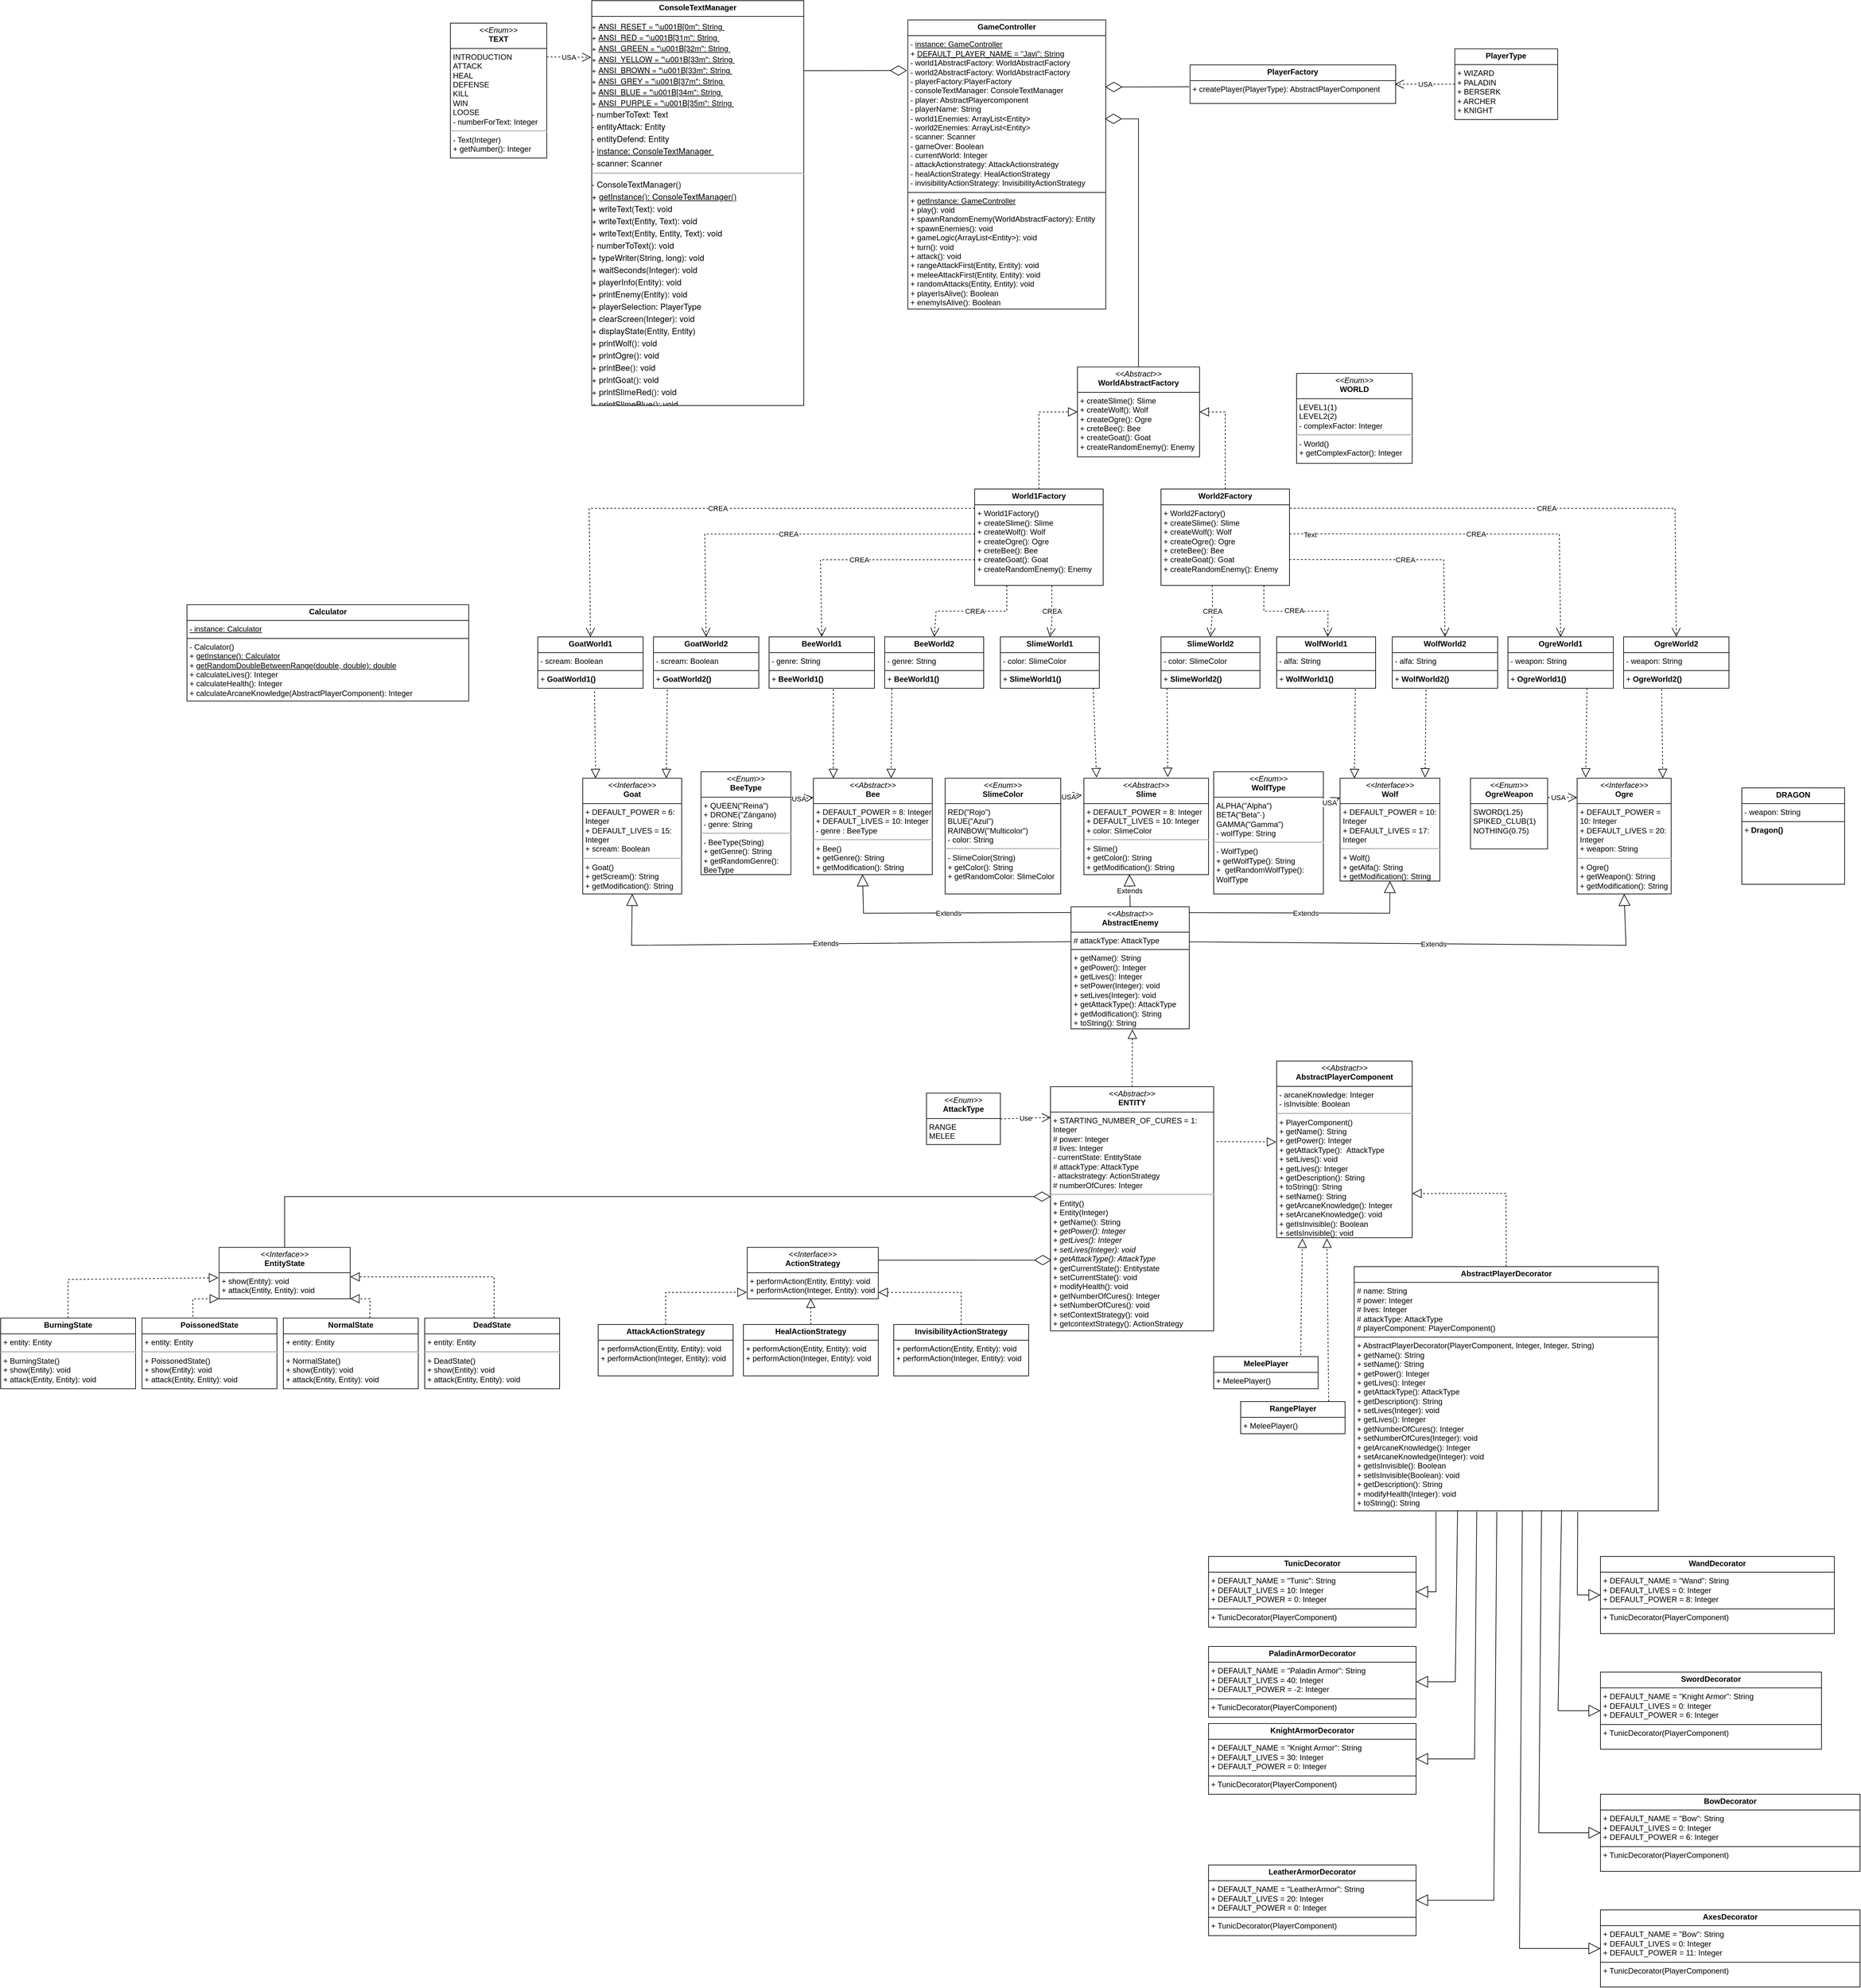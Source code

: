<mxfile>
    <diagram id="C5RBs43oDa-KdzZeNtuy" name="Page-1">
        <mxGraphModel dx="3950" dy="2949" grid="1" gridSize="10" guides="1" tooltips="1" connect="1" arrows="1" fold="1" page="1" pageScale="1" pageWidth="827" pageHeight="1169" background="none" math="0" shadow="0">
            <root>
                <mxCell id="WIyWlLk6GJQsqaUBKTNV-0"/>
                <mxCell id="WIyWlLk6GJQsqaUBKTNV-1" parent="WIyWlLk6GJQsqaUBKTNV-0"/>
                <mxCell id="h7VzVAKM7qoOcqU1yWMS-0" value="&lt;p style=&quot;margin:0px;margin-top:4px;text-align:center;&quot;&gt;&lt;b&gt;GameController&lt;/b&gt;&lt;/p&gt;&lt;hr size=&quot;1&quot; style=&quot;border-style:solid;&quot;&gt;&lt;p style=&quot;margin:0px;margin-left:4px;&quot;&gt;- &lt;u&gt;instance: GameController&lt;/u&gt;&lt;/p&gt;&lt;p style=&quot;margin:0px;margin-left:4px;&quot;&gt;+ &lt;u&gt;DEFAULT_PLAYER_NAME = &quot;Javi&quot;: String&lt;/u&gt;&lt;/p&gt;&lt;p style=&quot;margin:0px;margin-left:4px;&quot;&gt;- world1AbstractFactory: WorldAbstractFactory&lt;/p&gt;&lt;p style=&quot;margin:0px;margin-left:4px;&quot;&gt;- world2AbstractFactory: WorldAbstractFactory&lt;br&gt;&lt;/p&gt;&lt;p style=&quot;margin:0px;margin-left:4px;&quot;&gt;- playerFactory:PlayerFactory&lt;/p&gt;&lt;p style=&quot;margin:0px;margin-left:4px;&quot;&gt;- consoleTextManager: ConsoleTextManager&lt;/p&gt;&lt;p style=&quot;margin:0px;margin-left:4px;&quot;&gt;- player: AbstractPlayercomponent&lt;/p&gt;&lt;p style=&quot;margin:0px;margin-left:4px;&quot;&gt;- playerName: String&lt;/p&gt;&lt;p style=&quot;margin:0px;margin-left:4px;&quot;&gt;- world1Enemies: ArrayList&amp;lt;Entity&amp;gt;&lt;/p&gt;&lt;p style=&quot;margin:0px;margin-left:4px;&quot;&gt;- world2Enemies: ArrayList&amp;lt;Entity&amp;gt;&lt;br&gt;&lt;/p&gt;&lt;p style=&quot;margin:0px;margin-left:4px;&quot;&gt;- scanner: Scanner&lt;/p&gt;&lt;p style=&quot;margin:0px;margin-left:4px;&quot;&gt;- gameOver: Boolean&lt;/p&gt;&lt;p style=&quot;margin:0px;margin-left:4px;&quot;&gt;- currentWorld: Integer&lt;/p&gt;&lt;p style=&quot;margin:0px;margin-left:4px;&quot;&gt;- attackActionstrategy: AttackActionstrategy&lt;/p&gt;&lt;p style=&quot;margin:0px;margin-left:4px;&quot;&gt;- healActionStrategy: HealActionStrategy&lt;/p&gt;&lt;p style=&quot;margin:0px;margin-left:4px;&quot;&gt;- invisibilityActionStrategy: InvisibilityActionStrategy&lt;/p&gt;&lt;hr size=&quot;1&quot; style=&quot;border-style:solid;&quot;&gt;&lt;p style=&quot;margin:0px;margin-left:4px;&quot;&gt;+ &lt;u&gt;getInstance: GameController&lt;/u&gt;&lt;/p&gt;&lt;p style=&quot;margin:0px;margin-left:4px;&quot;&gt;+ play(): void&lt;/p&gt;&lt;p style=&quot;margin:0px;margin-left:4px;&quot;&gt;+ spawnRandomEnemy(WorldAbstractFactory): Entity&lt;/p&gt;&lt;p style=&quot;margin:0px;margin-left:4px;&quot;&gt;+ spawnEnemies(): void&lt;/p&gt;&lt;p style=&quot;margin:0px;margin-left:4px;&quot;&gt;+ gameLogic(ArrayList&amp;lt;Entity&amp;gt;): void&lt;/p&gt;&lt;p style=&quot;margin:0px;margin-left:4px;&quot;&gt;+ turn(): void&lt;/p&gt;&lt;p style=&quot;margin:0px;margin-left:4px;&quot;&gt;+ attack(): void&lt;/p&gt;&lt;p style=&quot;margin:0px;margin-left:4px;&quot;&gt;+ rangeAttackFirst(Entity, Entity): void&lt;/p&gt;&lt;p style=&quot;margin:0px;margin-left:4px;&quot;&gt;+ meleeAttackFirst(Entity, Entity): void&lt;/p&gt;&lt;p style=&quot;margin:0px;margin-left:4px;&quot;&gt;+ randomAttacks(Entity, Entity): void&lt;/p&gt;&lt;p style=&quot;margin:0px;margin-left:4px;&quot;&gt;+ playerIsAlive(): Boolean&lt;/p&gt;&lt;p style=&quot;margin:0px;margin-left:4px;&quot;&gt;+ enemyIsAlive(): Boolean&lt;/p&gt;" style="verticalAlign=top;align=left;overflow=fill;html=1;whiteSpace=wrap;rounded=0;" parent="WIyWlLk6GJQsqaUBKTNV-1" vertex="1">
                    <mxGeometry x="-78" y="-270" width="308" height="450" as="geometry"/>
                </mxCell>
                <mxCell id="h7VzVAKM7qoOcqU1yWMS-2" value="&lt;p style=&quot;margin:0px;margin-top:4px;text-align:center;&quot;&gt;&lt;i&gt;&amp;lt;&amp;lt;Abstract&amp;gt;&amp;gt;&lt;/i&gt;&lt;br&gt;&lt;b&gt;WorldAbstractFactory&lt;/b&gt;&lt;/p&gt;&lt;hr size=&quot;1&quot; style=&quot;border-style:solid;&quot;&gt;&lt;p style=&quot;margin:0px;margin-left:4px;&quot;&gt;&lt;/p&gt;&lt;p style=&quot;margin: 0px 0px 0px 4px;&quot;&gt;+ createSlime(): Slime&lt;/p&gt;&lt;p style=&quot;margin: 0px 0px 0px 4px;&quot;&gt;+ createWolf(): Wolf&lt;/p&gt;&lt;p style=&quot;margin: 0px 0px 0px 4px;&quot;&gt;+ createOgre(): Ogre&lt;/p&gt;&lt;p style=&quot;margin: 0px 0px 0px 4px;&quot;&gt;+ creteBee(): Bee&lt;/p&gt;&lt;p style=&quot;margin: 0px 0px 0px 4px;&quot;&gt;+ createGoat(): Goat&lt;br&gt;&lt;/p&gt;&lt;p style=&quot;margin: 0px 0px 0px 4px;&quot;&gt;+ createRandomEnemy(): Enemy&lt;/p&gt;" style="verticalAlign=top;align=left;overflow=fill;html=1;whiteSpace=wrap;rounded=0;" parent="WIyWlLk6GJQsqaUBKTNV-1" vertex="1">
                    <mxGeometry x="186" y="270" width="190" height="140" as="geometry"/>
                </mxCell>
                <mxCell id="h7VzVAKM7qoOcqU1yWMS-4" value="" style="endArrow=diamondThin;endFill=0;endSize=24;html=1;rounded=0;entryX=0.995;entryY=0.342;entryDx=0;entryDy=0;exitX=0.5;exitY=0;exitDx=0;exitDy=0;entryPerimeter=0;" parent="WIyWlLk6GJQsqaUBKTNV-1" source="h7VzVAKM7qoOcqU1yWMS-2" target="h7VzVAKM7qoOcqU1yWMS-0" edge="1">
                    <mxGeometry width="160" relative="1" as="geometry">
                        <mxPoint x="296" y="280" as="sourcePoint"/>
                        <mxPoint x="385" y="180" as="targetPoint"/>
                        <Array as="points">
                            <mxPoint x="281" y="-116"/>
                        </Array>
                    </mxGeometry>
                </mxCell>
                <mxCell id="h7VzVAKM7qoOcqU1yWMS-5" value="&lt;p style=&quot;margin:0px;margin-top:4px;text-align:center;&quot;&gt;&lt;b&gt;World1Factory&lt;/b&gt;&lt;/p&gt;&lt;hr size=&quot;1&quot; style=&quot;border-style:solid;&quot;&gt;&lt;p style=&quot;margin:0px;margin-left:4px;&quot;&gt;&lt;/p&gt;&lt;p style=&quot;margin:0px;margin-left:4px;&quot;&gt;+ World1Factory()&lt;br&gt;&lt;/p&gt;&lt;p style=&quot;margin:0px;margin-left:4px;&quot;&gt;+ createSlime(): Slime&lt;/p&gt;&lt;p style=&quot;margin:0px;margin-left:4px;&quot;&gt;+ createWolf(): Wolf&lt;/p&gt;&lt;p style=&quot;margin:0px;margin-left:4px;&quot;&gt;+ createOgre(): Ogre&lt;/p&gt;&lt;p style=&quot;margin:0px;margin-left:4px;&quot;&gt;+ creteBee(): Bee&lt;/p&gt;&lt;p style=&quot;margin:0px;margin-left:4px;&quot;&gt;+ createGoat(): Goat&lt;br&gt;&lt;/p&gt;&lt;p style=&quot;margin:0px;margin-left:4px;&quot;&gt;+ createRandomEnemy(): Enemy&lt;/p&gt;" style="verticalAlign=top;align=left;overflow=fill;html=1;whiteSpace=wrap;rounded=0;" parent="WIyWlLk6GJQsqaUBKTNV-1" vertex="1">
                    <mxGeometry x="26" y="460" width="200" height="150" as="geometry"/>
                </mxCell>
                <mxCell id="h7VzVAKM7qoOcqU1yWMS-7" value="" style="endArrow=block;dashed=1;endFill=0;endSize=12;html=1;rounded=0;entryX=0;entryY=0.5;entryDx=0;entryDy=0;exitX=0.5;exitY=0;exitDx=0;exitDy=0;" parent="WIyWlLk6GJQsqaUBKTNV-1" source="h7VzVAKM7qoOcqU1yWMS-5" target="h7VzVAKM7qoOcqU1yWMS-2" edge="1">
                    <mxGeometry width="160" relative="1" as="geometry">
                        <mxPoint x="126" y="430" as="sourcePoint"/>
                        <mxPoint x="166" y="460" as="targetPoint"/>
                        <Array as="points">
                            <mxPoint x="126" y="340"/>
                        </Array>
                    </mxGeometry>
                </mxCell>
                <mxCell id="h7VzVAKM7qoOcqU1yWMS-8" value="" style="endArrow=block;dashed=1;endFill=0;endSize=12;html=1;rounded=0;entryX=1;entryY=0.5;entryDx=0;entryDy=0;exitX=0.5;exitY=0;exitDx=0;exitDy=0;" parent="WIyWlLk6GJQsqaUBKTNV-1" source="h7VzVAKM7qoOcqU1yWMS-9" target="h7VzVAKM7qoOcqU1yWMS-2" edge="1">
                    <mxGeometry width="160" relative="1" as="geometry">
                        <mxPoint x="416" y="430" as="sourcePoint"/>
                        <mxPoint x="466" y="330" as="targetPoint"/>
                        <Array as="points">
                            <mxPoint x="416" y="340"/>
                        </Array>
                    </mxGeometry>
                </mxCell>
                <mxCell id="h7VzVAKM7qoOcqU1yWMS-9" value="&lt;p style=&quot;margin:0px;margin-top:4px;text-align:center;&quot;&gt;&lt;b&gt;World2Factory&lt;/b&gt;&lt;/p&gt;&lt;hr size=&quot;1&quot; style=&quot;border-style:solid;&quot;&gt;&lt;p style=&quot;margin:0px;margin-left:4px;&quot;&gt;&lt;/p&gt;&lt;p style=&quot;margin:0px;margin-left:4px;&quot;&gt;+ World2Factory()&lt;br&gt;&lt;/p&gt;&lt;p style=&quot;margin:0px;margin-left:4px;&quot;&gt;+ createSlime(): Slime&lt;/p&gt;&lt;p style=&quot;margin:0px;margin-left:4px;&quot;&gt;+ createWolf(): Wolf&lt;/p&gt;&lt;p style=&quot;margin:0px;margin-left:4px;&quot;&gt;+ createOgre(): Ogre&lt;/p&gt;&lt;p style=&quot;margin:0px;margin-left:4px;&quot;&gt;+ creteBee(): Bee&lt;/p&gt;&lt;p style=&quot;margin:0px;margin-left:4px;&quot;&gt;+ createGoat(): Goat&lt;br&gt;&lt;/p&gt;&lt;p style=&quot;margin:0px;margin-left:4px;&quot;&gt;+ createRandomEnemy(): Enemy&lt;/p&gt;" style="verticalAlign=top;align=left;overflow=fill;html=1;whiteSpace=wrap;rounded=0;" parent="WIyWlLk6GJQsqaUBKTNV-1" vertex="1">
                    <mxGeometry x="316" y="460" width="200" height="150" as="geometry"/>
                </mxCell>
                <mxCell id="h7VzVAKM7qoOcqU1yWMS-10" value="" style="endArrow=open;endSize=12;dashed=1;html=1;rounded=0;exitX=0.6;exitY=1.002;exitDx=0;exitDy=0;entryX=0.5;entryY=0;entryDx=0;entryDy=0;exitPerimeter=0;" parent="WIyWlLk6GJQsqaUBKTNV-1" source="h7VzVAKM7qoOcqU1yWMS-5" target="h7VzVAKM7qoOcqU1yWMS-25" edge="1">
                    <mxGeometry width="160" relative="1" as="geometry">
                        <mxPoint x="140" y="700" as="sourcePoint"/>
                        <mxPoint x="186.0" y="700" as="targetPoint"/>
                        <Array as="points">
                            <mxPoint x="146" y="650"/>
                            <mxPoint x="146" y="670"/>
                        </Array>
                    </mxGeometry>
                </mxCell>
                <mxCell id="h7VzVAKM7qoOcqU1yWMS-45" value="CREA" style="edgeLabel;html=1;align=center;verticalAlign=middle;resizable=0;points=[];rounded=0;" parent="h7VzVAKM7qoOcqU1yWMS-10" vertex="1" connectable="0">
                    <mxGeometry x="-0.038" y="1" relative="1" as="geometry">
                        <mxPoint x="-1" y="1" as="offset"/>
                    </mxGeometry>
                </mxCell>
                <mxCell id="h7VzVAKM7qoOcqU1yWMS-12" value="" style="endArrow=open;endSize=12;dashed=1;html=1;rounded=0;exitX=0.399;exitY=0.999;exitDx=0;exitDy=0;entryX=0.5;entryY=0;entryDx=0;entryDy=0;exitPerimeter=0;" parent="WIyWlLk6GJQsqaUBKTNV-1" source="h7VzVAKM7qoOcqU1yWMS-9" target="h7VzVAKM7qoOcqU1yWMS-26" edge="1">
                    <mxGeometry width="160" relative="1" as="geometry">
                        <mxPoint x="436" y="640" as="sourcePoint"/>
                        <mxPoint x="376.0" y="700" as="targetPoint"/>
                        <Array as="points">
                            <mxPoint x="396" y="630"/>
                            <mxPoint x="396" y="650"/>
                        </Array>
                    </mxGeometry>
                </mxCell>
                <mxCell id="RkuZWBZad0J67WNa_hbr-6" value="CREA" style="edgeLabel;html=1;align=center;verticalAlign=middle;resizable=0;points=[];rounded=0;" parent="h7VzVAKM7qoOcqU1yWMS-12" vertex="1" connectable="0">
                    <mxGeometry x="-0.447" y="-1" relative="1" as="geometry">
                        <mxPoint x="1" y="18" as="offset"/>
                    </mxGeometry>
                </mxCell>
                <mxCell id="h7VzVAKM7qoOcqU1yWMS-18" value="&lt;p style=&quot;margin:0px;margin-top:4px;text-align:center;&quot;&gt;&lt;i&gt;&amp;lt;&amp;lt;Abstract&amp;gt;&amp;gt;&lt;/i&gt;&lt;br&gt;&lt;b&gt;Slime&lt;/b&gt;&lt;/p&gt;&lt;hr size=&quot;1&quot; style=&quot;border-style:solid;&quot;&gt;&lt;p style=&quot;margin:0px;margin-left:4px;&quot;&gt;&lt;/p&gt;&lt;p style=&quot;margin: 0px 0px 0px 4px;&quot;&gt;+ DEFAULT_POWER = 8: Integer&lt;/p&gt;&lt;p style=&quot;margin: 0px 0px 0px 4px;&quot;&gt;+ DEFAULT_LIVES = 10: Integer&lt;/p&gt;&lt;p style=&quot;margin: 0px 0px 0px 4px;&quot;&gt;+ color: SlimeColor&lt;/p&gt;&lt;hr&gt;&lt;p style=&quot;margin:0px;margin-left:4px;&quot;&gt;+ Slime()&lt;/p&gt;&lt;p style=&quot;margin:0px;margin-left:4px;&quot;&gt;+ getColor(): String&lt;/p&gt;&lt;p style=&quot;margin:0px;margin-left:4px;&quot;&gt;+ getModification(): String&lt;/p&gt;" style="verticalAlign=top;align=left;overflow=fill;html=1;whiteSpace=wrap;rounded=0;" parent="WIyWlLk6GJQsqaUBKTNV-1" vertex="1">
                    <mxGeometry x="196" y="910" width="194" height="150" as="geometry"/>
                </mxCell>
                <mxCell id="h7VzVAKM7qoOcqU1yWMS-19" value="&lt;p style=&quot;margin:0px;margin-top:4px;text-align:center;&quot;&gt;&lt;i&gt;&amp;lt;&amp;lt;Interface&amp;gt;&amp;gt;&lt;/i&gt;&lt;br&gt;&lt;b&gt;Wolf&lt;/b&gt;&lt;/p&gt;&lt;hr size=&quot;1&quot; style=&quot;border-style:solid;&quot;&gt;&lt;p style=&quot;margin:0px;margin-left:4px;&quot;&gt;&lt;/p&gt;&lt;p style=&quot;margin: 0px 0px 0px 4px;&quot;&gt;+ DEFAULT_POWER = 10: Integer&lt;/p&gt;&lt;p style=&quot;margin: 0px 0px 0px 4px;&quot;&gt;+ DEFAULT_LIVES = 17: Integer&lt;/p&gt;&lt;hr&gt;&lt;p style=&quot;margin:0px;margin-left:4px;&quot;&gt;+ Wolf()&lt;/p&gt;&lt;p style=&quot;margin:0px;margin-left:4px;&quot;&gt;+ getAlfa(): String&lt;/p&gt;&lt;p style=&quot;margin:0px;margin-left:4px;&quot;&gt;+ getModification(): String&lt;/p&gt;" style="verticalAlign=top;align=left;overflow=fill;html=1;whiteSpace=wrap;rounded=0;" parent="WIyWlLk6GJQsqaUBKTNV-1" vertex="1">
                    <mxGeometry x="594.69" y="910" width="155.31" height="160" as="geometry"/>
                </mxCell>
                <mxCell id="h7VzVAKM7qoOcqU1yWMS-20" value="&lt;p style=&quot;margin:0px;margin-top:4px;text-align:center;&quot;&gt;&lt;i&gt;&amp;lt;&amp;lt;Interface&amp;gt;&amp;gt;&lt;/i&gt;&lt;br&gt;&lt;b&gt;Ogre&lt;/b&gt;&lt;/p&gt;&lt;hr size=&quot;1&quot; style=&quot;border-style:solid;&quot;&gt;&lt;p style=&quot;margin:0px;margin-left:4px;&quot;&gt;&lt;/p&gt;&lt;p style=&quot;margin:0px;margin-left:4px;&quot;&gt;+ DEFAULT_POWER = 10: Integer&lt;/p&gt;&lt;p style=&quot;margin:0px;margin-left:4px;&quot;&gt;+ DEFAULT_LIVES = 20: Integer&lt;/p&gt;&lt;p style=&quot;margin:0px;margin-left:4px;&quot;&gt;+ weapon: String&lt;/p&gt;&lt;hr&gt;&lt;p style=&quot;margin:0px;margin-left:4px;&quot;&gt;+ Ogre()&lt;/p&gt;&lt;p style=&quot;margin:0px;margin-left:4px;&quot;&gt;+ getWeapon(): String&lt;/p&gt;&lt;p style=&quot;margin:0px;margin-left:4px;&quot;&gt;+ getModification(): String&lt;/p&gt;" style="verticalAlign=top;align=left;overflow=fill;html=1;whiteSpace=wrap;rounded=0;" parent="WIyWlLk6GJQsqaUBKTNV-1" vertex="1">
                    <mxGeometry x="963.69" y="910" width="146.31" height="180" as="geometry"/>
                </mxCell>
                <mxCell id="h7VzVAKM7qoOcqU1yWMS-21" value="&lt;p style=&quot;margin:0px;margin-top:4px;text-align:center;&quot;&gt;&lt;i&gt;&amp;lt;&amp;lt;Abstract&amp;gt;&amp;gt;&lt;/i&gt;&lt;br&gt;&lt;b&gt;Bee&lt;/b&gt;&lt;/p&gt;&lt;hr size=&quot;1&quot; style=&quot;border-style:solid;&quot;&gt;&lt;p style=&quot;margin:0px;margin-left:4px;&quot;&gt;&lt;/p&gt;&lt;p style=&quot;margin:0px;margin-left:4px;&quot;&gt;+ DEFAULT_POWER = 8: Integer&lt;/p&gt;&lt;p style=&quot;margin:0px;margin-left:4px;&quot;&gt;+ DEFAULT_LIVES = 10: Integer&lt;/p&gt;&lt;p style=&quot;margin:0px;margin-left:4px;&quot;&gt;- genre : BeeType&lt;/p&gt;&lt;hr&gt;&lt;p style=&quot;margin:0px;margin-left:4px;&quot;&gt;&lt;span style=&quot;background-color: initial;&quot;&gt;+ Bee()&lt;/span&gt;&lt;/p&gt;&lt;p style=&quot;margin:0px;margin-left:4px;&quot;&gt;&lt;span style=&quot;background-color: initial;&quot;&gt;+ getGenre(): String&lt;/span&gt;&lt;br&gt;&lt;/p&gt;&lt;p style=&quot;margin:0px;margin-left:4px;&quot;&gt;+ getModification(): String&lt;/p&gt;" style="verticalAlign=top;align=left;overflow=fill;html=1;whiteSpace=wrap;rounded=0;" parent="WIyWlLk6GJQsqaUBKTNV-1" vertex="1">
                    <mxGeometry x="-225" y="910" width="185" height="150" as="geometry"/>
                </mxCell>
                <mxCell id="h7VzVAKM7qoOcqU1yWMS-22" value="&lt;p style=&quot;margin:0px;margin-top:4px;text-align:center;&quot;&gt;&lt;i&gt;&amp;lt;&amp;lt;Interface&amp;gt;&amp;gt;&lt;/i&gt;&lt;br&gt;&lt;b&gt;Goat&lt;/b&gt;&lt;/p&gt;&lt;hr size=&quot;1&quot; style=&quot;border-style:solid;&quot;&gt;&lt;p style=&quot;margin:0px;margin-left:4px;&quot;&gt;&lt;/p&gt;&lt;p style=&quot;margin:0px;margin-left:4px;&quot;&gt;+ DEFAULT_POWER = 6: Integer&lt;/p&gt;&lt;p style=&quot;margin:0px;margin-left:4px;&quot;&gt;+ DEFAULT_LIVES = 15: Integer&lt;/p&gt;&lt;p style=&quot;margin:0px;margin-left:4px;&quot;&gt;+ scream: Boolean&lt;/p&gt;&lt;hr&gt;&lt;p style=&quot;margin:0px;margin-left:4px;&quot;&gt;+ Goat()&lt;/p&gt;&lt;p style=&quot;margin:0px;margin-left:4px;&quot;&gt;+ getScream(): String&lt;/p&gt;&lt;p style=&quot;margin:0px;margin-left:4px;&quot;&gt;+ getModification(): String&lt;/p&gt;" style="verticalAlign=top;align=left;overflow=fill;html=1;whiteSpace=wrap;rounded=0;" parent="WIyWlLk6GJQsqaUBKTNV-1" vertex="1">
                    <mxGeometry x="-584" y="910" width="154" height="180" as="geometry"/>
                </mxCell>
                <mxCell id="h7VzVAKM7qoOcqU1yWMS-25" value="&lt;p style=&quot;margin:0px;margin-top:4px;text-align:center;&quot;&gt;&lt;b&gt;SlimeWorld1&lt;/b&gt;&lt;/p&gt;&lt;hr size=&quot;1&quot; style=&quot;border-style:solid;&quot;&gt;&lt;p style=&quot;margin:0px;margin-left:4px;&quot;&gt;- color: SlimeColor&lt;/p&gt;&lt;hr size=&quot;1&quot; style=&quot;border-style:solid;&quot;&gt;&lt;p style=&quot;margin:0px;margin-left:4px;&quot;&gt;+&amp;nbsp;&lt;b style=&quot;background-color: initial; text-align: center;&quot;&gt;SlimeWorld1()&lt;/b&gt;&lt;/p&gt;" style="verticalAlign=top;align=left;overflow=fill;html=1;whiteSpace=wrap;rounded=0;" parent="WIyWlLk6GJQsqaUBKTNV-1" vertex="1">
                    <mxGeometry x="66" y="690" width="154" height="80" as="geometry"/>
                </mxCell>
                <mxCell id="h7VzVAKM7qoOcqU1yWMS-26" value="&lt;p style=&quot;margin:0px;margin-top:4px;text-align:center;&quot;&gt;&lt;b&gt;SlimeWorld2&lt;/b&gt;&lt;/p&gt;&lt;hr size=&quot;1&quot; style=&quot;border-style:solid;&quot;&gt;&lt;p style=&quot;margin:0px;margin-left:4px;&quot;&gt;- color: SlimeColor&lt;/p&gt;&lt;hr size=&quot;1&quot; style=&quot;border-style:solid;&quot;&gt;&lt;p style=&quot;margin:0px;margin-left:4px;&quot;&gt;+&amp;nbsp;&lt;b style=&quot;background-color: initial; text-align: center;&quot;&gt;SlimeWorld2()&lt;/b&gt;&lt;/p&gt;" style="verticalAlign=top;align=left;overflow=fill;html=1;whiteSpace=wrap;rounded=0;" parent="WIyWlLk6GJQsqaUBKTNV-1" vertex="1">
                    <mxGeometry x="316" y="690" width="154" height="80" as="geometry"/>
                </mxCell>
                <mxCell id="h7VzVAKM7qoOcqU1yWMS-30" value="&lt;p style=&quot;margin:0px;margin-top:4px;text-align:center;&quot;&gt;&lt;i&gt;&amp;lt;&amp;lt;Enum&amp;gt;&amp;gt;&lt;/i&gt;&lt;br&gt;&lt;b&gt;SlimeColor&lt;/b&gt;&lt;/p&gt;&lt;hr size=&quot;1&quot; style=&quot;border-style:solid;&quot;&gt;&lt;p style=&quot;margin:0px;margin-left:4px;&quot;&gt;RED(&quot;Rojo&quot;)&lt;/p&gt;&lt;p style=&quot;margin:0px;margin-left:4px;&quot;&gt;BLUE(&quot;Azul&quot;)&lt;/p&gt;&lt;p style=&quot;margin:0px;margin-left:4px;&quot;&gt;RAINBOW(&quot;Multicolor&quot;)&lt;/p&gt;&lt;p style=&quot;margin:0px;margin-left:4px;&quot;&gt;- color: String&lt;/p&gt;&lt;hr&gt;&lt;p style=&quot;margin:0px;margin-left:4px;&quot;&gt;- SlimeColor(String)&lt;/p&gt;&lt;p style=&quot;margin:0px;margin-left:4px;&quot;&gt;+ getColor(): String&lt;/p&gt;&lt;p style=&quot;margin:0px;margin-left:4px;&quot;&gt;+ getRandomColor: SlimeColor&lt;/p&gt;" style="verticalAlign=top;align=left;overflow=fill;html=1;whiteSpace=wrap;rounded=0;" parent="WIyWlLk6GJQsqaUBKTNV-1" vertex="1">
                    <mxGeometry x="-20" y="910" width="180" height="180" as="geometry"/>
                </mxCell>
                <mxCell id="h7VzVAKM7qoOcqU1yWMS-39" value="&lt;p style=&quot;margin:0px;margin-top:4px;text-align:center;&quot;&gt;&lt;i&gt;&amp;lt;&amp;lt;Enum&amp;gt;&amp;gt;&lt;/i&gt;&lt;br&gt;&lt;b&gt;AttackType&lt;/b&gt;&lt;/p&gt;&lt;hr size=&quot;1&quot; style=&quot;border-style:solid;&quot;&gt;&lt;p style=&quot;margin:0px;margin-left:4px;&quot;&gt;RANGE&lt;/p&gt;&lt;p style=&quot;margin:0px;margin-left:4px;&quot;&gt;MELEE&lt;/p&gt;" style="verticalAlign=top;align=left;overflow=fill;html=1;whiteSpace=wrap;rounded=0;" parent="WIyWlLk6GJQsqaUBKTNV-1" vertex="1">
                    <mxGeometry x="-49" y="1400" width="115" height="80" as="geometry"/>
                </mxCell>
                <mxCell id="h7VzVAKM7qoOcqU1yWMS-40" value="&lt;p style=&quot;margin:0px;margin-top:4px;text-align:center;&quot;&gt;&lt;i&gt;&amp;lt;&amp;lt;Abstract&amp;gt;&amp;gt;&lt;/i&gt;&lt;br&gt;&lt;b&gt;AbstractEnemy&lt;/b&gt;&lt;/p&gt;&lt;hr size=&quot;1&quot; style=&quot;border-style:solid;&quot;&gt;&lt;p style=&quot;margin:0px;margin-left:4px;&quot;&gt;&lt;span style=&quot;background-color: initial;&quot;&gt;# attackType: AttackType&lt;/span&gt;&lt;br&gt;&lt;/p&gt;&lt;hr size=&quot;1&quot; style=&quot;border-style:solid;&quot;&gt;&lt;p style=&quot;margin: 0px 0px 0px 4px;&quot;&gt;&lt;span style=&quot;background-color: initial;&quot;&gt;+ getName(): String&lt;/span&gt;&lt;br&gt;&lt;/p&gt;&lt;p style=&quot;margin: 0px 0px 0px 4px;&quot;&gt;+ getPower(): Integer&lt;/p&gt;&lt;p style=&quot;margin: 0px 0px 0px 4px;&quot;&gt;+ getLives(): Integer&lt;/p&gt;&lt;p style=&quot;margin: 0px 0px 0px 4px;&quot;&gt;+ setPower(Integer): void&lt;br&gt;&lt;/p&gt;&lt;p style=&quot;margin: 0px 0px 0px 4px;&quot;&gt;+ setLives(Integer): void&lt;br&gt;&lt;/p&gt;&lt;p style=&quot;margin: 0px 0px 0px 4px;&quot;&gt;&lt;span style=&quot;background-color: initial;&quot;&gt;+ getAttackType(): AttackType&lt;/span&gt;&lt;br&gt;&lt;/p&gt;&lt;p style=&quot;margin: 0px 0px 0px 4px;&quot;&gt;&lt;span style=&quot;background-color: initial;&quot;&gt;+ getModification(): String&lt;/span&gt;&lt;/p&gt;&lt;p style=&quot;margin: 0px 0px 0px 4px;&quot;&gt;&lt;span style=&quot;background-color: initial;&quot;&gt;+ toString(): String&lt;/span&gt;&lt;/p&gt;" style="verticalAlign=top;align=left;overflow=fill;html=1;whiteSpace=wrap;rounded=0;" parent="WIyWlLk6GJQsqaUBKTNV-1" vertex="1">
                    <mxGeometry x="176" y="1110" width="184" height="190" as="geometry"/>
                </mxCell>
                <mxCell id="h7VzVAKM7qoOcqU1yWMS-49" value="&lt;p style=&quot;margin:0px;margin-top:4px;text-align:center;&quot;&gt;&lt;i&gt;&amp;lt;&amp;lt;Abstract&amp;gt;&amp;gt;&lt;/i&gt;&lt;br&gt;&lt;b&gt;ENTITY&lt;/b&gt;&lt;/p&gt;&lt;hr size=&quot;1&quot; style=&quot;border-style:solid;&quot;&gt;&lt;p style=&quot;margin: 0px 0px 0px 4px;&quot;&gt;+ STARTING_NUMBER_OF_CURES = 1: Integer&lt;/p&gt;&lt;p style=&quot;margin: 0px 0px 0px 4px;&quot;&gt;# power: Integer&lt;/p&gt;&lt;p style=&quot;margin: 0px 0px 0px 4px;&quot;&gt;# lives: Integer&lt;/p&gt;&lt;p style=&quot;margin: 0px 0px 0px 4px;&quot;&gt;- currentState: EntityState&lt;/p&gt;&lt;p style=&quot;margin: 0px 0px 0px 4px;&quot;&gt;# attackType: AttackType&lt;/p&gt;&lt;p style=&quot;margin: 0px 0px 0px 4px;&quot;&gt;- attackstrategy: ActionStrategy&lt;/p&gt;&lt;p style=&quot;margin: 0px 0px 0px 4px;&quot;&gt;# numberOfCures: Integer&lt;/p&gt;&lt;hr&gt;&lt;p style=&quot;margin: 0px 0px 0px 4px;&quot;&gt;+ Entity()&lt;/p&gt;&lt;p style=&quot;margin: 0px 0px 0px 4px;&quot;&gt;+ Entity(Integer)&lt;/p&gt;&lt;p style=&quot;margin: 0px 0px 0px 4px;&quot;&gt;+ getName(): String&lt;/p&gt;&lt;p style=&quot;margin: 0px 0px 0px 4px;&quot;&gt;&lt;i&gt;+ getPower(): Integer&lt;/i&gt;&lt;/p&gt;&lt;p style=&quot;margin: 0px 0px 0px 4px;&quot;&gt;&lt;i&gt;+ getLives(): Integer&lt;/i&gt;&lt;/p&gt;&lt;p style=&quot;margin: 0px 0px 0px 4px;&quot;&gt;&lt;i&gt;+ setLives(Integer): void&lt;/i&gt;&lt;/p&gt;&lt;p style=&quot;margin: 0px 0px 0px 4px;&quot;&gt;&lt;i&gt;+ getAttackType(): AttackType&lt;/i&gt;&lt;/p&gt;&lt;p style=&quot;margin: 0px 0px 0px 4px;&quot;&gt;+ getCurrentState(): Entitystate&lt;/p&gt;&lt;p style=&quot;margin: 0px 0px 0px 4px;&quot;&gt;+ setCurrentState(): void&lt;/p&gt;&lt;p style=&quot;margin: 0px 0px 0px 4px;&quot;&gt;+ modifyHealth(): void&lt;/p&gt;&lt;p style=&quot;margin: 0px 0px 0px 4px;&quot;&gt;+ getNumberOfCures(): Integer&lt;/p&gt;&lt;p style=&quot;margin: 0px 0px 0px 4px;&quot;&gt;+ setNumberOfCures(): void&lt;/p&gt;&lt;p style=&quot;margin: 0px 0px 0px 4px;&quot;&gt;+ setContextStrategy(): void&lt;/p&gt;&lt;p style=&quot;margin: 0px 0px 0px 4px;&quot;&gt;+ getcontextStrategy(): ActionStrategy&lt;/p&gt;" style="verticalAlign=top;align=left;overflow=fill;html=1;whiteSpace=wrap;rounded=0;" parent="WIyWlLk6GJQsqaUBKTNV-1" vertex="1">
                    <mxGeometry x="144" y="1390" width="254" height="380" as="geometry"/>
                </mxCell>
                <mxCell id="h7VzVAKM7qoOcqU1yWMS-50" value="Use" style="endArrow=open;endSize=12;dashed=1;html=1;rounded=0;entryX=0.003;entryY=0.126;entryDx=0;entryDy=0;exitX=1;exitY=0.5;exitDx=0;exitDy=0;entryPerimeter=0;" parent="WIyWlLk6GJQsqaUBKTNV-1" source="h7VzVAKM7qoOcqU1yWMS-39" target="h7VzVAKM7qoOcqU1yWMS-49" edge="1">
                    <mxGeometry width="160" relative="1" as="geometry">
                        <mxPoint x="-123" y="1580" as="sourcePoint"/>
                        <mxPoint x="37" y="1580" as="targetPoint"/>
                    </mxGeometry>
                </mxCell>
                <mxCell id="h7VzVAKM7qoOcqU1yWMS-51" value="" style="endArrow=block;dashed=1;endFill=0;endSize=12;html=1;rounded=0;entryX=0.519;entryY=1.005;entryDx=0;entryDy=0;exitX=0.5;exitY=0;exitDx=0;exitDy=0;entryPerimeter=0;" parent="WIyWlLk6GJQsqaUBKTNV-1" source="h7VzVAKM7qoOcqU1yWMS-49" target="h7VzVAKM7qoOcqU1yWMS-40" edge="1">
                    <mxGeometry width="160" relative="1" as="geometry">
                        <mxPoint x="147" y="1320" as="sourcePoint"/>
                        <mxPoint x="157" y="1390" as="targetPoint"/>
                    </mxGeometry>
                </mxCell>
                <mxCell id="h7VzVAKM7qoOcqU1yWMS-52" value="&lt;p style=&quot;margin:0px;margin-top:4px;text-align:center;&quot;&gt;&lt;b&gt;MeleePlayer&lt;/b&gt;&lt;/p&gt;&lt;hr style=&quot;border-style: solid;&quot; size=&quot;1&quot;&gt;&lt;p style=&quot;margin: 0px 0px 0px 4px;&quot;&gt;+ MeleePlayer()&lt;/p&gt;" style="verticalAlign=top;align=left;overflow=fill;html=1;whiteSpace=wrap;rounded=0;" parent="WIyWlLk6GJQsqaUBKTNV-1" vertex="1">
                    <mxGeometry x="398" y="1810" width="162.5" height="50" as="geometry"/>
                </mxCell>
                <mxCell id="RkuZWBZad0J67WNa_hbr-7" value="&lt;p style=&quot;margin:0px;margin-top:4px;text-align:center;&quot;&gt;&lt;b&gt;BeeWorld1&lt;/b&gt;&lt;/p&gt;&lt;hr size=&quot;1&quot; style=&quot;border-style:solid;&quot;&gt;&lt;p style=&quot;margin:0px;margin-left:4px;&quot;&gt;- genre: String&lt;/p&gt;&lt;hr size=&quot;1&quot; style=&quot;border-style:solid;&quot;&gt;&lt;p style=&quot;margin:0px;margin-left:4px;&quot;&gt;+&amp;nbsp;&lt;b style=&quot;text-align: center;&quot;&gt;BeeWorld1&lt;/b&gt;&lt;b style=&quot;background-color: initial; text-align: center;&quot;&gt;()&lt;/b&gt;&lt;/p&gt;" style="verticalAlign=top;align=left;overflow=fill;html=1;whiteSpace=wrap;rounded=0;" parent="WIyWlLk6GJQsqaUBKTNV-1" vertex="1">
                    <mxGeometry x="-294" y="690" width="164" height="80" as="geometry"/>
                </mxCell>
                <mxCell id="RkuZWBZad0J67WNa_hbr-8" value="&lt;p style=&quot;margin:0px;margin-top:4px;text-align:center;&quot;&gt;&lt;b&gt;BeeWorld2&lt;/b&gt;&lt;/p&gt;&lt;hr size=&quot;1&quot; style=&quot;border-style:solid;&quot;&gt;&lt;p style=&quot;margin:0px;margin-left:4px;&quot;&gt;- genre: String&lt;/p&gt;&lt;hr size=&quot;1&quot; style=&quot;border-style:solid;&quot;&gt;&lt;p style=&quot;margin:0px;margin-left:4px;&quot;&gt;+&amp;nbsp;&lt;b style=&quot;text-align: center;&quot;&gt;BeeWorld1&lt;/b&gt;&lt;b style=&quot;background-color: initial; text-align: center;&quot;&gt;()&lt;/b&gt;&lt;/p&gt;" style="verticalAlign=top;align=left;overflow=fill;html=1;whiteSpace=wrap;rounded=0;" parent="WIyWlLk6GJQsqaUBKTNV-1" vertex="1">
                    <mxGeometry x="-114" y="690" width="154" height="80" as="geometry"/>
                </mxCell>
                <mxCell id="RkuZWBZad0J67WNa_hbr-11" value="CREA" style="endArrow=open;endSize=12;dashed=1;html=1;rounded=0;entryX=0.5;entryY=0;entryDx=0;entryDy=0;" parent="WIyWlLk6GJQsqaUBKTNV-1" target="RkuZWBZad0J67WNa_hbr-7" edge="1">
                    <mxGeometry width="160" relative="1" as="geometry">
                        <mxPoint x="26" y="570" as="sourcePoint"/>
                        <mxPoint x="-174" y="609.13" as="targetPoint"/>
                        <Array as="points">
                            <mxPoint x="-214" y="570"/>
                        </Array>
                    </mxGeometry>
                </mxCell>
                <mxCell id="RkuZWBZad0J67WNa_hbr-12" value="CREA" style="endArrow=open;endSize=12;dashed=1;html=1;rounded=0;entryX=0.5;entryY=0;entryDx=0;entryDy=0;exitX=0.25;exitY=1;exitDx=0;exitDy=0;" parent="WIyWlLk6GJQsqaUBKTNV-1" source="h7VzVAKM7qoOcqU1yWMS-5" target="RkuZWBZad0J67WNa_hbr-8" edge="1">
                    <mxGeometry x="-0.053" width="160" relative="1" as="geometry">
                        <mxPoint x="26" y="580" as="sourcePoint"/>
                        <mxPoint x="-54" y="690" as="targetPoint"/>
                        <Array as="points">
                            <mxPoint x="76" y="650"/>
                            <mxPoint x="-34" y="650"/>
                        </Array>
                        <mxPoint as="offset"/>
                    </mxGeometry>
                </mxCell>
                <mxCell id="RkuZWBZad0J67WNa_hbr-13" value="" style="endArrow=block;dashed=1;endFill=0;endSize=12;html=1;rounded=0;entryX=0.673;entryY=-0.012;entryDx=0;entryDy=0;entryPerimeter=0;exitX=0.061;exitY=1;exitDx=0;exitDy=0;exitPerimeter=0;" parent="WIyWlLk6GJQsqaUBKTNV-1" source="h7VzVAKM7qoOcqU1yWMS-26" target="h7VzVAKM7qoOcqU1yWMS-18" edge="1">
                    <mxGeometry width="160" relative="1" as="geometry">
                        <mxPoint x="356" y="840" as="sourcePoint"/>
                        <mxPoint x="356.95" y="909.12" as="targetPoint"/>
                    </mxGeometry>
                </mxCell>
                <mxCell id="RkuZWBZad0J67WNa_hbr-14" value="" style="endArrow=block;dashed=1;endFill=0;endSize=12;html=1;rounded=0;exitX=0.938;exitY=0.998;exitDx=0;exitDy=0;exitPerimeter=0;entryX=0.101;entryY=-0.008;entryDx=0;entryDy=0;entryPerimeter=0;" parent="WIyWlLk6GJQsqaUBKTNV-1" source="h7VzVAKM7qoOcqU1yWMS-25" target="h7VzVAKM7qoOcqU1yWMS-18" edge="1">
                    <mxGeometry width="160" relative="1" as="geometry">
                        <mxPoint x="176" y="840" as="sourcePoint"/>
                        <mxPoint x="166" y="910" as="targetPoint"/>
                    </mxGeometry>
                </mxCell>
                <mxCell id="RkuZWBZad0J67WNa_hbr-15" value="" style="endArrow=block;dashed=1;endFill=0;endSize=12;html=1;rounded=0;exitX=0.61;exitY=1.018;exitDx=0;exitDy=0;exitPerimeter=0;" parent="WIyWlLk6GJQsqaUBKTNV-1" source="RkuZWBZad0J67WNa_hbr-7" edge="1">
                    <mxGeometry width="160" relative="1" as="geometry">
                        <mxPoint x="-194" y="840" as="sourcePoint"/>
                        <mxPoint x="-194" y="910" as="targetPoint"/>
                    </mxGeometry>
                </mxCell>
                <mxCell id="RkuZWBZad0J67WNa_hbr-16" value="" style="endArrow=block;dashed=1;endFill=0;endSize=12;html=1;rounded=0;exitX=0.071;exitY=1.009;exitDx=0;exitDy=0;exitPerimeter=0;" parent="WIyWlLk6GJQsqaUBKTNV-1" source="RkuZWBZad0J67WNa_hbr-8" edge="1">
                    <mxGeometry width="160" relative="1" as="geometry">
                        <mxPoint x="-104" y="840" as="sourcePoint"/>
                        <mxPoint x="-104" y="910" as="targetPoint"/>
                    </mxGeometry>
                </mxCell>
                <mxCell id="RkuZWBZad0J67WNa_hbr-17" value="&lt;p style=&quot;margin:0px;margin-top:4px;text-align:center;&quot;&gt;&lt;b&gt;WolfWorld1&lt;/b&gt;&lt;/p&gt;&lt;hr size=&quot;1&quot; style=&quot;border-style:solid;&quot;&gt;&lt;p style=&quot;margin:0px;margin-left:4px;&quot;&gt;- alfa: String&lt;/p&gt;&lt;hr size=&quot;1&quot; style=&quot;border-style:solid;&quot;&gt;&lt;p style=&quot;margin:0px;margin-left:4px;&quot;&gt;+&amp;nbsp;&lt;b style=&quot;text-align: center;&quot;&gt;WolfWorld1&lt;/b&gt;&lt;b style=&quot;background-color: initial; text-align: center;&quot;&gt;()&lt;/b&gt;&lt;/p&gt;" style="verticalAlign=top;align=left;overflow=fill;html=1;whiteSpace=wrap;rounded=0;" parent="WIyWlLk6GJQsqaUBKTNV-1" vertex="1">
                    <mxGeometry x="496" y="690" width="154" height="80" as="geometry"/>
                </mxCell>
                <mxCell id="RkuZWBZad0J67WNa_hbr-18" value="&lt;p style=&quot;margin:0px;margin-top:4px;text-align:center;&quot;&gt;&lt;b&gt;WolfWorld2&lt;/b&gt;&lt;/p&gt;&lt;hr size=&quot;1&quot; style=&quot;border-style:solid;&quot;&gt;&lt;p style=&quot;margin:0px;margin-left:4px;&quot;&gt;- alfa: String&lt;/p&gt;&lt;hr size=&quot;1&quot; style=&quot;border-style:solid;&quot;&gt;&lt;p style=&quot;margin:0px;margin-left:4px;&quot;&gt;+&amp;nbsp;&lt;b style=&quot;text-align: center;&quot;&gt;WolfWorld2&lt;/b&gt;&lt;b style=&quot;background-color: initial; text-align: center;&quot;&gt;()&lt;/b&gt;&lt;/p&gt;" style="verticalAlign=top;align=left;overflow=fill;html=1;whiteSpace=wrap;rounded=0;" parent="WIyWlLk6GJQsqaUBKTNV-1" vertex="1">
                    <mxGeometry x="676" y="690" width="164" height="80" as="geometry"/>
                </mxCell>
                <mxCell id="RkuZWBZad0J67WNa_hbr-19" value="" style="endArrow=block;dashed=1;endFill=0;endSize=12;html=1;rounded=0;entryX=0.873;entryY=-0.011;entryDx=0;entryDy=0;entryPerimeter=0;exitX=0.795;exitY=1.017;exitDx=0;exitDy=0;exitPerimeter=0;" parent="WIyWlLk6GJQsqaUBKTNV-1" source="RkuZWBZad0J67WNa_hbr-17" edge="1">
                    <mxGeometry width="160" relative="1" as="geometry">
                        <mxPoint x="616" y="841" as="sourcePoint"/>
                        <mxPoint x="617" y="910" as="targetPoint"/>
                    </mxGeometry>
                </mxCell>
                <mxCell id="RkuZWBZad0J67WNa_hbr-20" value="" style="endArrow=block;dashed=1;endFill=0;endSize=12;html=1;rounded=0;entryX=0.873;entryY=-0.011;entryDx=0;entryDy=0;entryPerimeter=0;exitX=0.32;exitY=1.027;exitDx=0;exitDy=0;exitPerimeter=0;" parent="WIyWlLk6GJQsqaUBKTNV-1" source="RkuZWBZad0J67WNa_hbr-18" edge="1">
                    <mxGeometry width="160" relative="1" as="geometry">
                        <mxPoint x="720" y="780" as="sourcePoint"/>
                        <mxPoint x="727" y="909" as="targetPoint"/>
                    </mxGeometry>
                </mxCell>
                <mxCell id="RkuZWBZad0J67WNa_hbr-21" value="" style="endArrow=open;endSize=12;dashed=1;html=1;rounded=0;exitX=0.801;exitY=1.001;exitDx=0;exitDy=0;entryX=0.5;entryY=0;entryDx=0;entryDy=0;exitPerimeter=0;" parent="WIyWlLk6GJQsqaUBKTNV-1" source="h7VzVAKM7qoOcqU1yWMS-9" edge="1">
                    <mxGeometry width="160" relative="1" as="geometry">
                        <mxPoint x="566.0" y="610.0" as="sourcePoint"/>
                        <mxPoint x="575.57" y="689.85" as="targetPoint"/>
                        <Array as="points">
                            <mxPoint x="476" y="650"/>
                            <mxPoint x="576" y="650"/>
                            <mxPoint x="575.57" y="689.85"/>
                        </Array>
                    </mxGeometry>
                </mxCell>
                <mxCell id="RkuZWBZad0J67WNa_hbr-22" value="CREA" style="edgeLabel;html=1;align=center;verticalAlign=middle;resizable=0;points=[];rounded=0;" parent="RkuZWBZad0J67WNa_hbr-21" vertex="1" connectable="0">
                    <mxGeometry x="-0.038" y="1" relative="1" as="geometry">
                        <mxPoint as="offset"/>
                    </mxGeometry>
                </mxCell>
                <mxCell id="RkuZWBZad0J67WNa_hbr-25" value="CREA" style="endArrow=open;endSize=12;dashed=1;html=1;rounded=0;entryX=0.5;entryY=0;entryDx=0;entryDy=0;exitX=0.998;exitY=0.731;exitDx=0;exitDy=0;exitPerimeter=0;" parent="WIyWlLk6GJQsqaUBKTNV-1" source="h7VzVAKM7qoOcqU1yWMS-9" target="RkuZWBZad0J67WNa_hbr-18" edge="1">
                    <mxGeometry width="160" relative="1" as="geometry">
                        <mxPoint x="516" y="600" as="sourcePoint"/>
                        <mxPoint x="826" y="590" as="targetPoint"/>
                        <Array as="points">
                            <mxPoint x="756" y="570"/>
                        </Array>
                    </mxGeometry>
                </mxCell>
                <mxCell id="RkuZWBZad0J67WNa_hbr-26" value="&lt;p style=&quot;margin:0px;margin-top:4px;text-align:center;&quot;&gt;&lt;b&gt;OgreWorld1&lt;/b&gt;&lt;/p&gt;&lt;hr size=&quot;1&quot; style=&quot;border-style:solid;&quot;&gt;&lt;p style=&quot;margin:0px;margin-left:4px;&quot;&gt;- weapon: String&lt;/p&gt;&lt;hr size=&quot;1&quot; style=&quot;border-style:solid;&quot;&gt;&lt;p style=&quot;margin:0px;margin-left:4px;&quot;&gt;+&amp;nbsp;&lt;b style=&quot;text-align: center;&quot;&gt;OgreWorld1&lt;/b&gt;&lt;b style=&quot;background-color: initial; text-align: center;&quot;&gt;()&lt;/b&gt;&lt;/p&gt;" style="verticalAlign=top;align=left;overflow=fill;html=1;whiteSpace=wrap;rounded=0;" parent="WIyWlLk6GJQsqaUBKTNV-1" vertex="1">
                    <mxGeometry x="856" y="690" width="164" height="80" as="geometry"/>
                </mxCell>
                <mxCell id="RkuZWBZad0J67WNa_hbr-27" value="CREA" style="endArrow=open;endSize=12;dashed=1;html=1;rounded=0;exitX=1.001;exitY=0.465;exitDx=0;exitDy=0;entryX=0.5;entryY=0;entryDx=0;entryDy=0;exitPerimeter=0;" parent="WIyWlLk6GJQsqaUBKTNV-1" source="h7VzVAKM7qoOcqU1yWMS-9" target="RkuZWBZad0J67WNa_hbr-26" edge="1">
                    <mxGeometry width="160" relative="1" as="geometry">
                        <mxPoint x="696" y="600" as="sourcePoint"/>
                        <mxPoint x="846" y="680" as="targetPoint"/>
                        <Array as="points">
                            <mxPoint x="936" y="530"/>
                        </Array>
                    </mxGeometry>
                </mxCell>
                <mxCell id="qmuJxNCA8qb5GWZH5QQA-0" value="Text" style="edgeLabel;html=1;align=center;verticalAlign=middle;resizable=0;points=[];" parent="RkuZWBZad0J67WNa_hbr-27" vertex="1" connectable="0">
                    <mxGeometry x="-0.892" y="-1" relative="1" as="geometry">
                        <mxPoint as="offset"/>
                    </mxGeometry>
                </mxCell>
                <mxCell id="RkuZWBZad0J67WNa_hbr-28" value="&lt;p style=&quot;margin:0px;margin-top:4px;text-align:center;&quot;&gt;&lt;b&gt;OgreWorld2&lt;/b&gt;&lt;/p&gt;&lt;hr size=&quot;1&quot; style=&quot;border-style:solid;&quot;&gt;&lt;p style=&quot;margin:0px;margin-left:4px;&quot;&gt;- weapon: String&lt;/p&gt;&lt;hr size=&quot;1&quot; style=&quot;border-style:solid;&quot;&gt;&lt;p style=&quot;margin:0px;margin-left:4px;&quot;&gt;+&amp;nbsp;&lt;b style=&quot;text-align: center;&quot;&gt;OgreWorld2&lt;/b&gt;&lt;b style=&quot;background-color: initial; text-align: center;&quot;&gt;()&lt;/b&gt;&lt;/p&gt;" style="verticalAlign=top;align=left;overflow=fill;html=1;whiteSpace=wrap;rounded=0;" parent="WIyWlLk6GJQsqaUBKTNV-1" vertex="1">
                    <mxGeometry x="1036" y="690" width="164" height="80" as="geometry"/>
                </mxCell>
                <mxCell id="RkuZWBZad0J67WNa_hbr-29" value="" style="endArrow=block;dashed=1;endFill=0;endSize=12;html=1;rounded=0;entryX=0.873;entryY=-0.011;entryDx=0;entryDy=0;entryPerimeter=0;exitX=0.75;exitY=1;exitDx=0;exitDy=0;" parent="WIyWlLk6GJQsqaUBKTNV-1" source="RkuZWBZad0J67WNa_hbr-26" edge="1">
                    <mxGeometry width="160" relative="1" as="geometry">
                        <mxPoint x="976" y="840" as="sourcePoint"/>
                        <mxPoint x="977" y="909" as="targetPoint"/>
                    </mxGeometry>
                </mxCell>
                <mxCell id="RkuZWBZad0J67WNa_hbr-30" value="" style="endArrow=block;dashed=1;endFill=0;endSize=12;html=1;rounded=0;entryX=0.873;entryY=-0.011;entryDx=0;entryDy=0;entryPerimeter=0;exitX=0.361;exitY=1.017;exitDx=0;exitDy=0;exitPerimeter=0;" parent="WIyWlLk6GJQsqaUBKTNV-1" source="RkuZWBZad0J67WNa_hbr-28" edge="1">
                    <mxGeometry width="160" relative="1" as="geometry">
                        <mxPoint x="1096" y="841" as="sourcePoint"/>
                        <mxPoint x="1097" y="910" as="targetPoint"/>
                    </mxGeometry>
                </mxCell>
                <mxCell id="RkuZWBZad0J67WNa_hbr-31" value="CREA" style="endArrow=open;endSize=12;dashed=1;html=1;rounded=0;exitX=1.003;exitY=0.199;exitDx=0;exitDy=0;entryX=0.5;entryY=0;entryDx=0;entryDy=0;exitPerimeter=0;" parent="WIyWlLk6GJQsqaUBKTNV-1" source="h7VzVAKM7qoOcqU1yWMS-9" target="RkuZWBZad0J67WNa_hbr-28" edge="1">
                    <mxGeometry width="160" relative="1" as="geometry">
                        <mxPoint x="681" y="540" as="sourcePoint"/>
                        <mxPoint x="1011" y="657" as="targetPoint"/>
                        <Array as="points">
                            <mxPoint x="1116" y="490"/>
                        </Array>
                    </mxGeometry>
                </mxCell>
                <mxCell id="RkuZWBZad0J67WNa_hbr-32" value="&lt;p style=&quot;margin:0px;margin-top:4px;text-align:center;&quot;&gt;&lt;b&gt;GoatWorld2&lt;/b&gt;&lt;/p&gt;&lt;hr size=&quot;1&quot; style=&quot;border-style:solid;&quot;&gt;&lt;p style=&quot;margin:0px;margin-left:4px;&quot;&gt;- scream: Boolean&lt;/p&gt;&lt;hr size=&quot;1&quot; style=&quot;border-style:solid;&quot;&gt;&lt;p style=&quot;margin:0px;margin-left:4px;&quot;&gt;+&amp;nbsp;&lt;b style=&quot;text-align: center;&quot;&gt;GoatWorld2&lt;/b&gt;&lt;b style=&quot;background-color: initial; text-align: center;&quot;&gt;()&lt;/b&gt;&lt;/p&gt;" style="verticalAlign=top;align=left;overflow=fill;html=1;whiteSpace=wrap;rounded=0;" parent="WIyWlLk6GJQsqaUBKTNV-1" vertex="1">
                    <mxGeometry x="-474" y="690" width="164" height="80" as="geometry"/>
                </mxCell>
                <mxCell id="RkuZWBZad0J67WNa_hbr-33" value="&lt;p style=&quot;margin:0px;margin-top:4px;text-align:center;&quot;&gt;&lt;b&gt;GoatWorld1&lt;/b&gt;&lt;/p&gt;&lt;hr size=&quot;1&quot; style=&quot;border-style:solid;&quot;&gt;&lt;p style=&quot;margin:0px;margin-left:4px;&quot;&gt;- scream: Boolean&lt;/p&gt;&lt;hr size=&quot;1&quot; style=&quot;border-style:solid;&quot;&gt;&lt;p style=&quot;margin:0px;margin-left:4px;&quot;&gt;+&amp;nbsp;&lt;b style=&quot;text-align: center;&quot;&gt;GoatWorld1&lt;/b&gt;&lt;b style=&quot;background-color: initial; text-align: center;&quot;&gt;()&lt;/b&gt;&lt;/p&gt;" style="verticalAlign=top;align=left;overflow=fill;html=1;whiteSpace=wrap;rounded=0;" parent="WIyWlLk6GJQsqaUBKTNV-1" vertex="1">
                    <mxGeometry x="-654" y="690" width="164" height="80" as="geometry"/>
                </mxCell>
                <mxCell id="RkuZWBZad0J67WNa_hbr-34" value="" style="endArrow=block;dashed=1;endFill=0;endSize=12;html=1;rounded=0;exitX=0.539;exitY=1.058;exitDx=0;exitDy=0;exitPerimeter=0;" parent="WIyWlLk6GJQsqaUBKTNV-1" source="RkuZWBZad0J67WNa_hbr-33" edge="1">
                    <mxGeometry width="160" relative="1" as="geometry">
                        <mxPoint x="-564" y="840" as="sourcePoint"/>
                        <mxPoint x="-564" y="910" as="targetPoint"/>
                    </mxGeometry>
                </mxCell>
                <mxCell id="RkuZWBZad0J67WNa_hbr-35" value="" style="endArrow=block;dashed=1;endFill=0;endSize=12;html=1;rounded=0;exitX=0.132;exitY=1.027;exitDx=0;exitDy=0;exitPerimeter=0;" parent="WIyWlLk6GJQsqaUBKTNV-1" source="RkuZWBZad0J67WNa_hbr-32" edge="1">
                    <mxGeometry width="160" relative="1" as="geometry">
                        <mxPoint x="-454" y="840" as="sourcePoint"/>
                        <mxPoint x="-454" y="910" as="targetPoint"/>
                    </mxGeometry>
                </mxCell>
                <mxCell id="RkuZWBZad0J67WNa_hbr-36" value="CREA" style="endArrow=open;endSize=12;dashed=1;html=1;rounded=0;entryX=0.5;entryY=0;entryDx=0;entryDy=0;exitX=0.001;exitY=0.466;exitDx=0;exitDy=0;exitPerimeter=0;" parent="WIyWlLk6GJQsqaUBKTNV-1" source="h7VzVAKM7qoOcqU1yWMS-5" target="RkuZWBZad0J67WNa_hbr-32" edge="1">
                    <mxGeometry width="160" relative="1" as="geometry">
                        <mxPoint x="-154" y="554" as="sourcePoint"/>
                        <mxPoint x="-414" y="674" as="targetPoint"/>
                        <Array as="points">
                            <mxPoint x="-394" y="530"/>
                        </Array>
                    </mxGeometry>
                </mxCell>
                <mxCell id="RkuZWBZad0J67WNa_hbr-37" value="CREA" style="endArrow=open;endSize=12;dashed=1;html=1;rounded=0;entryX=0.5;entryY=0;entryDx=0;entryDy=0;exitX=0;exitY=0.2;exitDx=0;exitDy=0;exitPerimeter=0;" parent="WIyWlLk6GJQsqaUBKTNV-1" source="h7VzVAKM7qoOcqU1yWMS-5" target="RkuZWBZad0J67WNa_hbr-33" edge="1">
                    <mxGeometry width="160" relative="1" as="geometry">
                        <mxPoint x="-154" y="520" as="sourcePoint"/>
                        <mxPoint x="-594" y="675" as="targetPoint"/>
                        <Array as="points">
                            <mxPoint x="-574" y="490"/>
                        </Array>
                    </mxGeometry>
                </mxCell>
                <mxCell id="RkuZWBZad0J67WNa_hbr-39" value="USA" style="endArrow=open;endSize=12;dashed=1;html=1;rounded=0;exitX=1.001;exitY=0.17;exitDx=0;exitDy=0;entryX=-0.017;entryY=0.175;entryDx=0;entryDy=0;entryPerimeter=0;exitPerimeter=0;" parent="WIyWlLk6GJQsqaUBKTNV-1" source="h7VzVAKM7qoOcqU1yWMS-30" target="h7VzVAKM7qoOcqU1yWMS-18" edge="1">
                    <mxGeometry x="-0.308" width="160" relative="1" as="geometry">
                        <mxPoint x="146" y="1130" as="sourcePoint"/>
                        <mxPoint x="306" y="1130" as="targetPoint"/>
                        <mxPoint as="offset"/>
                    </mxGeometry>
                </mxCell>
                <mxCell id="RkuZWBZad0J67WNa_hbr-41" value="Extends" style="endArrow=block;endSize=16;endFill=0;html=1;rounded=0;entryX=0.365;entryY=0.997;entryDx=0;entryDy=0;exitX=0.5;exitY=0;exitDx=0;exitDy=0;entryPerimeter=0;" parent="WIyWlLk6GJQsqaUBKTNV-1" source="h7VzVAKM7qoOcqU1yWMS-40" target="h7VzVAKM7qoOcqU1yWMS-18" edge="1">
                    <mxGeometry width="160" relative="1" as="geometry">
                        <mxPoint x="86" y="1170" as="sourcePoint"/>
                        <mxPoint x="156" y="1070" as="targetPoint"/>
                    </mxGeometry>
                </mxCell>
                <mxCell id="RkuZWBZad0J67WNa_hbr-42" value="Extends" style="endArrow=block;endSize=16;endFill=0;html=1;rounded=0;entryX=0.413;entryY=0.997;entryDx=0;entryDy=0;exitX=0;exitY=0.047;exitDx=0;exitDy=0;exitPerimeter=0;entryPerimeter=0;" parent="WIyWlLk6GJQsqaUBKTNV-1" source="h7VzVAKM7qoOcqU1yWMS-40" target="h7VzVAKM7qoOcqU1yWMS-21" edge="1">
                    <mxGeometry width="160" relative="1" as="geometry">
                        <mxPoint x="-134" y="1180" as="sourcePoint"/>
                        <mxPoint x="-134" y="1060" as="targetPoint"/>
                        <Array as="points">
                            <mxPoint x="-147" y="1120"/>
                        </Array>
                    </mxGeometry>
                </mxCell>
                <mxCell id="RkuZWBZad0J67WNa_hbr-43" value="Extends" style="endArrow=block;endSize=16;endFill=0;html=1;rounded=0;entryX=0.5;entryY=1;entryDx=0;entryDy=0;exitX=0.002;exitY=0.286;exitDx=0;exitDy=0;exitPerimeter=0;" parent="WIyWlLk6GJQsqaUBKTNV-1" source="h7VzVAKM7qoOcqU1yWMS-40" target="h7VzVAKM7qoOcqU1yWMS-22" edge="1">
                    <mxGeometry width="160" relative="1" as="geometry">
                        <mxPoint x="-14" y="1230" as="sourcePoint"/>
                        <mxPoint x="-279" y="1100" as="targetPoint"/>
                        <Array as="points">
                            <mxPoint x="-508" y="1170"/>
                        </Array>
                    </mxGeometry>
                </mxCell>
                <mxCell id="RkuZWBZad0J67WNa_hbr-44" value="Extends" style="endArrow=block;endSize=16;endFill=0;html=1;rounded=0;entryX=0.5;entryY=1;entryDx=0;entryDy=0;exitX=0.997;exitY=0.048;exitDx=0;exitDy=0;exitPerimeter=0;" parent="WIyWlLk6GJQsqaUBKTNV-1" source="h7VzVAKM7qoOcqU1yWMS-40" target="h7VzVAKM7qoOcqU1yWMS-19" edge="1">
                    <mxGeometry width="160" relative="1" as="geometry">
                        <mxPoint x="397.5" y="1120.08" as="sourcePoint"/>
                        <mxPoint x="657.69" y="1010" as="targetPoint"/>
                        <Array as="points">
                            <mxPoint x="672" y="1120"/>
                        </Array>
                    </mxGeometry>
                </mxCell>
                <mxCell id="RkuZWBZad0J67WNa_hbr-45" value="Extends" style="endArrow=block;endSize=16;endFill=0;html=1;rounded=0;entryX=0.5;entryY=1;entryDx=0;entryDy=0;exitX=1;exitY=0.287;exitDx=0;exitDy=0;exitPerimeter=0;" parent="WIyWlLk6GJQsqaUBKTNV-1" source="h7VzVAKM7qoOcqU1yWMS-40" target="h7VzVAKM7qoOcqU1yWMS-20" edge="1">
                    <mxGeometry width="160" relative="1" as="geometry">
                        <mxPoint x="397.31" y="1170.27" as="sourcePoint"/>
                        <mxPoint x="691.69" y="1040" as="targetPoint"/>
                        <Array as="points">
                            <mxPoint x="1039.69" y="1170"/>
                        </Array>
                    </mxGeometry>
                </mxCell>
                <mxCell id="RkuZWBZad0J67WNa_hbr-46" value="" style="endArrow=block;dashed=1;endFill=0;endSize=12;html=1;rounded=0;exitX=1.018;exitY=0.225;exitDx=0;exitDy=0;entryX=-0.003;entryY=0.458;entryDx=0;entryDy=0;entryPerimeter=0;exitPerimeter=0;" parent="WIyWlLk6GJQsqaUBKTNV-1" source="h7VzVAKM7qoOcqU1yWMS-49" target="1c-XAH0KAhvuEu2eWebM-0" edge="1">
                    <mxGeometry width="160" relative="1" as="geometry">
                        <mxPoint x="403" y="1430" as="sourcePoint"/>
                        <mxPoint x="480" y="1445" as="targetPoint"/>
                    </mxGeometry>
                </mxCell>
                <mxCell id="qmuJxNCA8qb5GWZH5QQA-3" value="&lt;p style=&quot;margin:0px;margin-top:4px;text-align:center;&quot;&gt;&lt;i&gt;&amp;lt;&amp;lt;Enum&amp;gt;&amp;gt;&lt;/i&gt;&lt;br&gt;&lt;b&gt;BeeType&lt;/b&gt;&lt;/p&gt;&lt;hr size=&quot;1&quot; style=&quot;border-style:solid;&quot;&gt;&lt;p style=&quot;margin:0px;margin-left:4px;&quot;&gt;+ QUEEN(&quot;Reina&quot;)&lt;/p&gt;&lt;p style=&quot;margin:0px;margin-left:4px;&quot;&gt;+ DRONE(&quot;Zángano)&lt;/p&gt;&lt;p style=&quot;margin:0px;margin-left:4px;&quot;&gt;- genre: String&lt;/p&gt;&lt;hr&gt;&lt;p style=&quot;margin:0px;margin-left:4px;&quot;&gt;- BeeType(String)&lt;/p&gt;&lt;p style=&quot;margin:0px;margin-left:4px;&quot;&gt;+ getGenre(): String&lt;/p&gt;&lt;p style=&quot;margin:0px;margin-left:4px;&quot;&gt;+ getRandomGenre(): BeeType&lt;/p&gt;" style="verticalAlign=top;align=left;overflow=fill;html=1;whiteSpace=wrap;rounded=0;" parent="WIyWlLk6GJQsqaUBKTNV-1" vertex="1">
                    <mxGeometry x="-400" y="900" width="140" height="160" as="geometry"/>
                </mxCell>
                <mxCell id="qmuJxNCA8qb5GWZH5QQA-4" value="USA" style="endArrow=open;endSize=12;dashed=1;html=1;rounded=0;exitX=1.001;exitY=0.273;exitDx=0;exitDy=0;entryX=0;entryY=0.375;entryDx=0;entryDy=0;entryPerimeter=0;exitPerimeter=0;" parent="WIyWlLk6GJQsqaUBKTNV-1" source="qmuJxNCA8qb5GWZH5QQA-3" edge="1">
                    <mxGeometry x="-0.308" width="160" relative="1" as="geometry">
                        <mxPoint x="-275" y="1130" as="sourcePoint"/>
                        <mxPoint x="-225" y="940" as="targetPoint"/>
                        <mxPoint as="offset"/>
                    </mxGeometry>
                </mxCell>
                <mxCell id="qmuJxNCA8qb5GWZH5QQA-7" value="&lt;p style=&quot;margin:0px;margin-top:4px;text-align:center;&quot;&gt;&lt;i&gt;&amp;lt;&amp;lt;Enum&amp;gt;&amp;gt;&lt;/i&gt;&lt;br&gt;&lt;b&gt;WolfType&lt;/b&gt;&lt;/p&gt;&lt;hr size=&quot;1&quot; style=&quot;border-style:solid;&quot;&gt;&lt;p style=&quot;margin:0px;margin-left:4px;&quot;&gt;ALPHA(&quot;Alpha&quot;)&lt;/p&gt;&lt;p style=&quot;margin:0px;margin-left:4px;&quot;&gt;BETA(&quot;Beta&quot;·)&lt;br&gt;GAMMA(&quot;Gamma&quot;)&lt;/p&gt;&lt;p style=&quot;margin:0px;margin-left:4px;&quot;&gt;- wolfType: String&lt;/p&gt;&lt;hr&gt;&lt;p style=&quot;margin:0px;margin-left:4px;&quot;&gt;- WolfType()&lt;/p&gt;&lt;p style=&quot;margin:0px;margin-left:4px;&quot;&gt;+ getWolfType(): String&lt;/p&gt;&lt;p style=&quot;margin:0px;margin-left:4px;&quot;&gt;+&amp;nbsp; getRandomWolfType(): WolfType&lt;/p&gt;" style="verticalAlign=top;align=left;overflow=fill;html=1;whiteSpace=wrap;rounded=0;" parent="WIyWlLk6GJQsqaUBKTNV-1" vertex="1">
                    <mxGeometry x="398" y="900" width="170.75" height="190" as="geometry"/>
                </mxCell>
                <mxCell id="qmuJxNCA8qb5GWZH5QQA-8" value="USA" style="endArrow=open;endSize=12;dashed=1;html=1;rounded=0;exitX=1.001;exitY=0.273;exitDx=0;exitDy=0;entryX=0;entryY=0.375;entryDx=0;entryDy=0;entryPerimeter=0;exitPerimeter=0;" parent="WIyWlLk6GJQsqaUBKTNV-1" source="qmuJxNCA8qb5GWZH5QQA-7" edge="1">
                    <mxGeometry x="-0.308" width="160" relative="1" as="geometry">
                        <mxPoint x="544.69" y="1130" as="sourcePoint"/>
                        <mxPoint x="594.69" y="940" as="targetPoint"/>
                        <mxPoint as="offset"/>
                    </mxGeometry>
                </mxCell>
                <mxCell id="qmuJxNCA8qb5GWZH5QQA-10" value="&lt;p style=&quot;margin:0px;margin-top:4px;text-align:center;&quot;&gt;&lt;i&gt;&amp;lt;&amp;lt;Enum&amp;gt;&amp;gt;&lt;/i&gt;&lt;br&gt;&lt;b&gt;OgreWeapon&lt;/b&gt;&lt;/p&gt;&lt;hr size=&quot;1&quot; style=&quot;border-style:solid;&quot;&gt;&lt;p style=&quot;margin:0px;margin-left:4px;&quot;&gt;SWORD(1.25)&lt;br&gt;SPIKED_CLUB(1)&lt;/p&gt;&lt;p style=&quot;margin:0px;margin-left:4px;&quot;&gt;NOTHING(0.75)&lt;/p&gt;" style="verticalAlign=top;align=left;overflow=fill;html=1;whiteSpace=wrap;rounded=0;" parent="WIyWlLk6GJQsqaUBKTNV-1" vertex="1">
                    <mxGeometry x="797.69" y="910" width="120" height="110" as="geometry"/>
                </mxCell>
                <mxCell id="qmuJxNCA8qb5GWZH5QQA-11" value="USA" style="endArrow=open;endSize=12;dashed=1;html=1;rounded=0;exitX=1.001;exitY=0.273;exitDx=0;exitDy=0;entryX=0;entryY=0.375;entryDx=0;entryDy=0;entryPerimeter=0;exitPerimeter=0;" parent="WIyWlLk6GJQsqaUBKTNV-1" source="qmuJxNCA8qb5GWZH5QQA-10" edge="1">
                    <mxGeometry x="-0.308" width="160" relative="1" as="geometry">
                        <mxPoint x="913.69" y="1130" as="sourcePoint"/>
                        <mxPoint x="963.69" y="940" as="targetPoint"/>
                        <mxPoint as="offset"/>
                    </mxGeometry>
                </mxCell>
                <mxCell id="1c-XAH0KAhvuEu2eWebM-0" value="&lt;p style=&quot;margin:0px;margin-top:4px;text-align:center;&quot;&gt;&lt;i&gt;&amp;lt;&amp;lt;Abstract&amp;gt;&amp;gt;&lt;/i&gt;&lt;br&gt;&lt;b&gt;AbstractPlayerComponent&lt;/b&gt;&lt;/p&gt;&lt;hr size=&quot;1&quot; style=&quot;border-style:solid;&quot;&gt;&lt;p style=&quot;margin:0px;margin-left:4px;&quot;&gt;&lt;/p&gt;&lt;p style=&quot;margin: 0px 0px 0px 4px;&quot;&gt;- arcaneKnowledge: Integer&lt;/p&gt;&lt;p style=&quot;margin: 0px 0px 0px 4px;&quot;&gt;- isInvisible: Boolean&lt;/p&gt;&lt;hr&gt;&lt;p style=&quot;margin: 0px 0px 0px 4px;&quot;&gt;+ PlayerComponent()&lt;/p&gt;&lt;p style=&quot;margin: 0px 0px 0px 4px;&quot;&gt;+ getName(): String&lt;/p&gt;&lt;p style=&quot;margin: 0px 0px 0px 4px;&quot;&gt;+ getPower(): Integer&lt;/p&gt;&lt;p style=&quot;margin: 0px 0px 0px 4px;&quot;&gt;+ getAttackType(): &amp;nbsp;AttackType&lt;/p&gt;&lt;p style=&quot;margin: 0px 0px 0px 4px;&quot;&gt;+ setLives(): void&lt;/p&gt;&lt;p style=&quot;margin: 0px 0px 0px 4px;&quot;&gt;+ getLives(): Integer&lt;/p&gt;&lt;p style=&quot;margin: 0px 0px 0px 4px;&quot;&gt;+ getDescription(): String&lt;/p&gt;&lt;p style=&quot;margin: 0px 0px 0px 4px;&quot;&gt;+ toString(): String&lt;/p&gt;&lt;p style=&quot;margin: 0px 0px 0px 4px;&quot;&gt;+ setName(): String&lt;/p&gt;&lt;p style=&quot;margin: 0px 0px 0px 4px;&quot;&gt;+ getArcaneKnowledge(): Integer&lt;/p&gt;&lt;p style=&quot;margin: 0px 0px 0px 4px;&quot;&gt;+ setArcaneKnowledge(): void&lt;/p&gt;&lt;p style=&quot;margin: 0px 0px 0px 4px;&quot;&gt;+ getIsInvisible(): Boolean&lt;/p&gt;&lt;p style=&quot;margin: 0px 0px 0px 4px;&quot;&gt;+ setIsInvisible(): void&lt;/p&gt;" style="verticalAlign=top;align=left;overflow=fill;html=1;whiteSpace=wrap;" parent="WIyWlLk6GJQsqaUBKTNV-1" vertex="1">
                    <mxGeometry x="496" y="1350" width="211" height="275" as="geometry"/>
                </mxCell>
                <mxCell id="1c-XAH0KAhvuEu2eWebM-1" value="&lt;p style=&quot;margin:0px;margin-top:4px;text-align:center;&quot;&gt;&lt;b&gt;PlayerType&lt;/b&gt;&lt;/p&gt;&lt;hr size=&quot;1&quot; style=&quot;border-style:solid;&quot;&gt;&lt;p style=&quot;margin:0px;margin-left:4px;&quot;&gt;+ WIZARD&lt;/p&gt;&lt;p style=&quot;margin:0px;margin-left:4px;&quot;&gt;+ PALADIN&lt;/p&gt;&lt;p style=&quot;margin:0px;margin-left:4px;&quot;&gt;+ BERSERK&lt;/p&gt;&lt;p style=&quot;margin:0px;margin-left:4px;&quot;&gt;+ ARCHER&lt;/p&gt;&lt;p style=&quot;margin:0px;margin-left:4px;&quot;&gt;+ KNIGHT&lt;/p&gt;&lt;p style=&quot;margin:0px;margin-left:4px;&quot;&gt;&lt;br&gt;&lt;/p&gt;" style="verticalAlign=top;align=left;overflow=fill;html=1;whiteSpace=wrap;" parent="WIyWlLk6GJQsqaUBKTNV-1" vertex="1">
                    <mxGeometry x="773.34" y="-225" width="160" height="110" as="geometry"/>
                </mxCell>
                <mxCell id="1c-XAH0KAhvuEu2eWebM-2" value="" style="endArrow=block;dashed=1;endFill=0;endSize=12;html=1;rounded=0;exitX=0.834;exitY=-0.04;exitDx=0;exitDy=0;exitPerimeter=0;entryX=0.19;entryY=1.004;entryDx=0;entryDy=0;entryPerimeter=0;" parent="WIyWlLk6GJQsqaUBKTNV-1" source="h7VzVAKM7qoOcqU1yWMS-52" target="1c-XAH0KAhvuEu2eWebM-0" edge="1">
                    <mxGeometry width="160" relative="1" as="geometry">
                        <mxPoint x="420" y="1590" as="sourcePoint"/>
                        <mxPoint x="540" y="1630" as="targetPoint"/>
                        <Array as="points">
                            <mxPoint x="534" y="1760"/>
                        </Array>
                    </mxGeometry>
                </mxCell>
                <mxCell id="1c-XAH0KAhvuEu2eWebM-3" value="&lt;p style=&quot;margin:0px;margin-top:4px;text-align:center;&quot;&gt;&lt;b&gt;AbstractPlayerDecorator&lt;/b&gt;&lt;/p&gt;&lt;hr size=&quot;1&quot; style=&quot;border-style:solid;&quot;&gt;&lt;p style=&quot;margin: 0px 0px 0px 4px;&quot;&gt;# name: String&lt;/p&gt;&lt;p style=&quot;margin: 0px 0px 0px 4px;&quot;&gt;# power: Integer&lt;/p&gt;&lt;p style=&quot;margin: 0px 0px 0px 4px;&quot;&gt;# lives: Integer&lt;/p&gt;&lt;p style=&quot;margin: 0px 0px 0px 4px;&quot;&gt;# attackType: AttackType&lt;br&gt;&lt;/p&gt;&lt;p style=&quot;margin: 0px 0px 0px 4px;&quot;&gt;# playerComponent: PlayerComponent()&lt;/p&gt;&lt;hr style=&quot;border-style: solid;&quot; size=&quot;1&quot;&gt;&lt;p style=&quot;margin: 0px 0px 0px 4px;&quot;&gt;+ AbstractPlayerDecorator(PlayerComponent, Integer, Integer, String)&lt;/p&gt;&lt;p style=&quot;margin: 0px 0px 0px 4px;&quot;&gt;+ getName(): String&lt;/p&gt;&lt;p style=&quot;margin: 0px 0px 0px 4px;&quot;&gt;+ setName(): String&lt;/p&gt;&lt;p style=&quot;margin: 0px 0px 0px 4px;&quot;&gt;+ getPower(): Integer&lt;/p&gt;&lt;p style=&quot;margin: 0px 0px 0px 4px;&quot;&gt;+ getLives(): Integer&lt;/p&gt;&lt;p style=&quot;margin: 0px 0px 0px 4px;&quot;&gt;+ getAttackType(): AttackType&lt;/p&gt;&lt;p style=&quot;margin: 0px 0px 0px 4px;&quot;&gt;+ getDescription(): String&lt;/p&gt;&lt;p style=&quot;margin: 0px 0px 0px 4px;&quot;&gt;+ setLives(Integer): void&lt;/p&gt;&lt;p style=&quot;margin: 0px 0px 0px 4px;&quot;&gt;+ getLives():&amp;nbsp;&lt;span style=&quot;background-color: initial;&quot;&gt;Integer&lt;/span&gt;&lt;/p&gt;&lt;p style=&quot;margin: 0px 0px 0px 4px;&quot;&gt;&lt;span style=&quot;background-color: initial;&quot;&gt;+ getNumberOfCures(): Integer&lt;/span&gt;&lt;/p&gt;&lt;p style=&quot;margin: 0px 0px 0px 4px;&quot;&gt;&lt;span style=&quot;background-color: initial;&quot;&gt;+ setNumberOfCures(&lt;/span&gt;&lt;span style=&quot;background-color: initial;&quot;&gt;Integer&lt;/span&gt;&lt;span style=&quot;background-color: initial;&quot;&gt;): void&lt;/span&gt;&lt;/p&gt;&lt;p style=&quot;margin: 0px 0px 0px 4px;&quot;&gt;&lt;span style=&quot;background-color: initial;&quot;&gt;+ getArcaneKnowledge(): Integer&lt;/span&gt;&lt;/p&gt;&lt;p style=&quot;margin: 0px 0px 0px 4px;&quot;&gt;&lt;span style=&quot;background-color: initial;&quot;&gt;+ setArcaneKnowledge(&lt;/span&gt;&lt;span style=&quot;background-color: initial;&quot;&gt;Integer&lt;/span&gt;&lt;span style=&quot;background-color: initial;&quot;&gt;): void&lt;/span&gt;&lt;/p&gt;&lt;p style=&quot;margin: 0px 0px 0px 4px;&quot;&gt;&lt;span style=&quot;background-color: initial;&quot;&gt;+ getIsInvisible(): Boolean&lt;/span&gt;&lt;/p&gt;&lt;p style=&quot;margin: 0px 0px 0px 4px;&quot;&gt;&lt;span style=&quot;background-color: initial;&quot;&gt;+ setIsInvisible(&lt;/span&gt;&lt;span style=&quot;background-color: initial;&quot;&gt;Boolean&lt;/span&gt;&lt;span style=&quot;background-color: initial;&quot;&gt;): void&lt;/span&gt;&lt;/p&gt;&lt;p style=&quot;margin: 0px 0px 0px 4px;&quot;&gt;&lt;span style=&quot;background-color: initial;&quot;&gt;+ getDescription(): String&lt;/span&gt;&lt;/p&gt;&lt;p style=&quot;margin: 0px 0px 0px 4px;&quot;&gt;&lt;span style=&quot;background-color: initial;&quot;&gt;+ modifyHealth(Integer): void&lt;/span&gt;&lt;/p&gt;&lt;p style=&quot;margin: 0px 0px 0px 4px;&quot;&gt;&lt;span style=&quot;background-color: initial;&quot;&gt;+ toString(): String&amp;nbsp;&lt;/span&gt;&lt;span style=&quot;background-color: initial;&quot;&gt;&amp;nbsp;&lt;/span&gt;&lt;span style=&quot;background-color: initial;&quot;&gt;&amp;nbsp;&lt;/span&gt;&lt;span style=&quot;background-color: initial;&quot;&gt;&amp;nbsp;&amp;nbsp;&lt;/span&gt;&lt;/p&gt;" style="verticalAlign=top;align=left;overflow=fill;html=1;whiteSpace=wrap;rounded=0;" parent="WIyWlLk6GJQsqaUBKTNV-1" vertex="1">
                    <mxGeometry x="616.69" y="1670" width="473.31" height="380" as="geometry"/>
                </mxCell>
                <mxCell id="1c-XAH0KAhvuEu2eWebM-4" value="" style="endArrow=block;dashed=1;endFill=0;endSize=12;html=1;rounded=0;entryX=1;entryY=0.75;entryDx=0;entryDy=0;exitX=0.5;exitY=0;exitDx=0;exitDy=0;" parent="WIyWlLk6GJQsqaUBKTNV-1" source="1c-XAH0KAhvuEu2eWebM-3" target="1c-XAH0KAhvuEu2eWebM-0" edge="1">
                    <mxGeometry width="160" relative="1" as="geometry">
                        <mxPoint x="590" y="1490" as="sourcePoint"/>
                        <mxPoint x="750" y="1490" as="targetPoint"/>
                        <Array as="points">
                            <mxPoint x="853" y="1556"/>
                        </Array>
                    </mxGeometry>
                </mxCell>
                <mxCell id="1c-XAH0KAhvuEu2eWebM-5" value="&lt;p style=&quot;margin:0px;margin-top:4px;text-align:center;&quot;&gt;&lt;b&gt;TunicDecorator&lt;/b&gt;&lt;/p&gt;&lt;hr size=&quot;1&quot; style=&quot;border-style:solid;&quot;&gt;&lt;p style=&quot;margin:0px;margin-left:4px;&quot;&gt;+ DEFAULT_NAME = &quot;Tunic&quot;: String&lt;/p&gt;&lt;p style=&quot;margin:0px;margin-left:4px;&quot;&gt;+ DEFAULT_LIVES = 10: Integer&lt;/p&gt;&lt;p style=&quot;margin:0px;margin-left:4px;&quot;&gt;&lt;span style=&quot;background-color: initial;&quot;&gt;+ DEFAULT_POWER = 0: Integer&lt;/span&gt;&lt;span style=&quot;background-color: initial;&quot;&gt;&amp;nbsp;&lt;/span&gt;&lt;/p&gt;&lt;hr size=&quot;1&quot; style=&quot;border-style:solid;&quot;&gt;&lt;p style=&quot;margin:0px;margin-left:4px;&quot;&gt;+ TunicDecorator(PlayerComponent)&lt;/p&gt;" style="verticalAlign=top;align=left;overflow=fill;html=1;whiteSpace=wrap;" parent="WIyWlLk6GJQsqaUBKTNV-1" vertex="1">
                    <mxGeometry x="390.0" y="2121" width="323" height="110" as="geometry"/>
                </mxCell>
                <mxCell id="1c-XAH0KAhvuEu2eWebM-7" value="&lt;p style=&quot;margin:0px;margin-top:4px;text-align:center;&quot;&gt;&lt;b&gt;WandDecorator&lt;/b&gt;&lt;/p&gt;&lt;hr size=&quot;1&quot; style=&quot;border-style:solid;&quot;&gt;&lt;p style=&quot;margin:0px;margin-left:4px;&quot;&gt;+ DEFAULT_NAME = &quot;Wand&quot;: String&lt;/p&gt;&lt;p style=&quot;margin:0px;margin-left:4px;&quot;&gt;+ DEFAULT_LIVES = 0: Integer&lt;/p&gt;&lt;p style=&quot;margin:0px;margin-left:4px;&quot;&gt;&lt;span style=&quot;background-color: initial;&quot;&gt;+ DEFAULT_POWER = 8: Integer&lt;/span&gt;&lt;span style=&quot;background-color: initial;&quot;&gt;&amp;nbsp;&lt;/span&gt;&lt;/p&gt;&lt;hr size=&quot;1&quot; style=&quot;border-style:solid;&quot;&gt;&lt;p style=&quot;margin:0px;margin-left:4px;&quot;&gt;+ TunicDecorator(PlayerComponent)&lt;/p&gt;" style="verticalAlign=top;align=left;overflow=fill;html=1;whiteSpace=wrap;" parent="WIyWlLk6GJQsqaUBKTNV-1" vertex="1">
                    <mxGeometry x="1000" y="2121" width="364" height="120" as="geometry"/>
                </mxCell>
                <mxCell id="1c-XAH0KAhvuEu2eWebM-9" value="&lt;p style=&quot;margin:0px;margin-top:4px;text-align:center;&quot;&gt;&lt;b&gt;PaladinArmorDecorator&lt;/b&gt;&lt;/p&gt;&lt;hr size=&quot;1&quot; style=&quot;border-style:solid;&quot;&gt;&lt;p style=&quot;margin:0px;margin-left:4px;&quot;&gt;+ DEFAULT_NAME = &quot;Paladin Armor&quot;: String&lt;/p&gt;&lt;p style=&quot;margin:0px;margin-left:4px;&quot;&gt;+ DEFAULT_LIVES = 40: Integer&lt;/p&gt;&lt;p style=&quot;margin:0px;margin-left:4px;&quot;&gt;&lt;span style=&quot;background-color: initial;&quot;&gt;+ DEFAULT_POWER = -2: Integer&lt;/span&gt;&lt;span style=&quot;background-color: initial;&quot;&gt;&amp;nbsp;&lt;/span&gt;&lt;/p&gt;&lt;hr size=&quot;1&quot; style=&quot;border-style:solid;&quot;&gt;&lt;p style=&quot;margin:0px;margin-left:4px;&quot;&gt;+ TunicDecorator(PlayerComponent)&lt;/p&gt;" style="verticalAlign=top;align=left;overflow=fill;html=1;whiteSpace=wrap;" parent="WIyWlLk6GJQsqaUBKTNV-1" vertex="1">
                    <mxGeometry x="390" y="2261" width="323" height="110" as="geometry"/>
                </mxCell>
                <mxCell id="1c-XAH0KAhvuEu2eWebM-10" value="&lt;p style=&quot;margin:0px;margin-top:4px;text-align:center;&quot;&gt;&lt;b&gt;KnightArmorDecorator&lt;/b&gt;&lt;/p&gt;&lt;hr size=&quot;1&quot; style=&quot;border-style:solid;&quot;&gt;&lt;p style=&quot;margin:0px;margin-left:4px;&quot;&gt;+ DEFAULT_NAME = &quot;Knight Armor&quot;: String&lt;/p&gt;&lt;p style=&quot;margin:0px;margin-left:4px;&quot;&gt;+ DEFAULT_LIVES = 30: Integer&lt;/p&gt;&lt;p style=&quot;margin:0px;margin-left:4px;&quot;&gt;&lt;span style=&quot;background-color: initial;&quot;&gt;+ DEFAULT_POWER = 0: Integer&lt;/span&gt;&lt;span style=&quot;background-color: initial;&quot;&gt;&amp;nbsp;&lt;/span&gt;&lt;/p&gt;&lt;hr size=&quot;1&quot; style=&quot;border-style:solid;&quot;&gt;&lt;p style=&quot;margin:0px;margin-left:4px;&quot;&gt;+ TunicDecorator(PlayerComponent)&lt;/p&gt;" style="verticalAlign=top;align=left;overflow=fill;html=1;whiteSpace=wrap;" parent="WIyWlLk6GJQsqaUBKTNV-1" vertex="1">
                    <mxGeometry x="390.0" y="2381" width="323" height="110" as="geometry"/>
                </mxCell>
                <mxCell id="1c-XAH0KAhvuEu2eWebM-11" value="&lt;p style=&quot;margin:0px;margin-top:4px;text-align:center;&quot;&gt;&lt;b&gt;SwordDecorator&lt;/b&gt;&lt;/p&gt;&lt;hr size=&quot;1&quot; style=&quot;border-style:solid;&quot;&gt;&lt;p style=&quot;margin:0px;margin-left:4px;&quot;&gt;+ DEFAULT_NAME = &quot;Knight Armor&quot;: String&lt;/p&gt;&lt;p style=&quot;margin:0px;margin-left:4px;&quot;&gt;+ DEFAULT_LIVES = 0: Integer&lt;/p&gt;&lt;p style=&quot;margin:0px;margin-left:4px;&quot;&gt;&lt;span style=&quot;background-color: initial;&quot;&gt;+ DEFAULT_POWER = 6: Integer&lt;/span&gt;&lt;span style=&quot;background-color: initial;&quot;&gt;&amp;nbsp;&lt;/span&gt;&lt;/p&gt;&lt;hr size=&quot;1&quot; style=&quot;border-style:solid;&quot;&gt;&lt;p style=&quot;margin:0px;margin-left:4px;&quot;&gt;+ TunicDecorator(PlayerComponent)&lt;/p&gt;" style="verticalAlign=top;align=left;overflow=fill;html=1;whiteSpace=wrap;" parent="WIyWlLk6GJQsqaUBKTNV-1" vertex="1">
                    <mxGeometry x="1000" y="2301" width="344" height="120" as="geometry"/>
                </mxCell>
                <mxCell id="1c-XAH0KAhvuEu2eWebM-12" value="&lt;p style=&quot;margin:0px;margin-top:4px;text-align:center;&quot;&gt;&lt;b&gt;LeatherArmorDecorator&lt;/b&gt;&lt;/p&gt;&lt;hr size=&quot;1&quot; style=&quot;border-style:solid;&quot;&gt;&lt;p style=&quot;margin:0px;margin-left:4px;&quot;&gt;+ DEFAULT_NAME = &quot;LeatherArmor&quot;: String&lt;/p&gt;&lt;p style=&quot;margin:0px;margin-left:4px;&quot;&gt;+ DEFAULT_LIVES = 20: Integer&lt;/p&gt;&lt;p style=&quot;margin:0px;margin-left:4px;&quot;&gt;&lt;span style=&quot;background-color: initial;&quot;&gt;+ DEFAULT_POWER = 0: Integer&lt;/span&gt;&lt;span style=&quot;background-color: initial;&quot;&gt;&amp;nbsp;&lt;/span&gt;&lt;/p&gt;&lt;hr size=&quot;1&quot; style=&quot;border-style:solid;&quot;&gt;&lt;p style=&quot;margin:0px;margin-left:4px;&quot;&gt;+ TunicDecorator(PlayerComponent)&lt;/p&gt;" style="verticalAlign=top;align=left;overflow=fill;html=1;whiteSpace=wrap;" parent="WIyWlLk6GJQsqaUBKTNV-1" vertex="1">
                    <mxGeometry x="390" y="2601" width="323" height="110" as="geometry"/>
                </mxCell>
                <mxCell id="1c-XAH0KAhvuEu2eWebM-13" value="&lt;p style=&quot;margin:0px;margin-top:4px;text-align:center;&quot;&gt;&lt;b&gt;BowDecorator&lt;/b&gt;&lt;/p&gt;&lt;hr size=&quot;1&quot; style=&quot;border-style:solid;&quot;&gt;&lt;p style=&quot;margin:0px;margin-left:4px;&quot;&gt;+ DEFAULT_NAME = &quot;Bow&quot;: String&lt;/p&gt;&lt;p style=&quot;margin:0px;margin-left:4px;&quot;&gt;+ DEFAULT_LIVES = 0: Integer&lt;/p&gt;&lt;p style=&quot;margin:0px;margin-left:4px;&quot;&gt;&lt;span style=&quot;background-color: initial;&quot;&gt;+ DEFAULT_POWER = 6: Integer&lt;/span&gt;&lt;span style=&quot;background-color: initial;&quot;&gt;&amp;nbsp;&lt;br&gt;&lt;/span&gt;&lt;/p&gt;&lt;hr size=&quot;1&quot; style=&quot;border-style:solid;&quot;&gt;&lt;p style=&quot;margin:0px;margin-left:4px;&quot;&gt;+ TunicDecorator(PlayerComponent)&lt;/p&gt;" style="verticalAlign=top;align=left;overflow=fill;html=1;whiteSpace=wrap;" parent="WIyWlLk6GJQsqaUBKTNV-1" vertex="1">
                    <mxGeometry x="1000" y="2491" width="404" height="120" as="geometry"/>
                </mxCell>
                <mxCell id="1c-XAH0KAhvuEu2eWebM-14" value="&lt;p style=&quot;margin:0px;margin-top:4px;text-align:center;&quot;&gt;&lt;b&gt;AxesDecorator&lt;/b&gt;&lt;/p&gt;&lt;hr size=&quot;1&quot; style=&quot;border-style:solid;&quot;&gt;&lt;p style=&quot;margin:0px;margin-left:4px;&quot;&gt;+ DEFAULT_NAME = &quot;Bow&quot;: String&lt;/p&gt;&lt;p style=&quot;margin:0px;margin-left:4px;&quot;&gt;+ DEFAULT_LIVES = 0: Integer&lt;/p&gt;&lt;p style=&quot;margin:0px;margin-left:4px;&quot;&gt;&lt;span style=&quot;background-color: initial;&quot;&gt;+ DEFAULT_POWER = 11: Integer&lt;/span&gt;&lt;span style=&quot;background-color: initial;&quot;&gt;&amp;nbsp;&lt;/span&gt;&lt;/p&gt;&lt;hr size=&quot;1&quot; style=&quot;border-style:solid;&quot;&gt;&lt;p style=&quot;margin:0px;margin-left:4px;&quot;&gt;+ TunicDecorator(PlayerComponent)&lt;/p&gt;" style="verticalAlign=top;align=left;overflow=fill;html=1;whiteSpace=wrap;" parent="WIyWlLk6GJQsqaUBKTNV-1" vertex="1">
                    <mxGeometry x="1000" y="2671" width="404" height="120" as="geometry"/>
                </mxCell>
                <mxCell id="1c-XAH0KAhvuEu2eWebM-15" value="" style="endArrow=block;endSize=16;endFill=0;html=1;rounded=0;entryX=1;entryY=0.5;entryDx=0;entryDy=0;" parent="WIyWlLk6GJQsqaUBKTNV-1" target="1c-XAH0KAhvuEu2eWebM-5" edge="1">
                    <mxGeometry width="160" relative="1" as="geometry">
                        <mxPoint x="744" y="2051" as="sourcePoint"/>
                        <mxPoint x="1144" y="2231" as="targetPoint"/>
                        <Array as="points">
                            <mxPoint x="744" y="2176"/>
                        </Array>
                    </mxGeometry>
                </mxCell>
                <mxCell id="1c-XAH0KAhvuEu2eWebM-16" value="" style="endArrow=block;endSize=16;endFill=0;html=1;rounded=0;exitX=0.34;exitY=0.998;exitDx=0;exitDy=0;exitPerimeter=0;entryX=1;entryY=0.5;entryDx=0;entryDy=0;" parent="WIyWlLk6GJQsqaUBKTNV-1" source="1c-XAH0KAhvuEu2eWebM-3" target="1c-XAH0KAhvuEu2eWebM-9" edge="1">
                    <mxGeometry width="160" relative="1" as="geometry">
                        <mxPoint x="774" y="2071" as="sourcePoint"/>
                        <mxPoint x="744" y="2192" as="targetPoint"/>
                        <Array as="points">
                            <mxPoint x="774" y="2316"/>
                        </Array>
                    </mxGeometry>
                </mxCell>
                <mxCell id="1c-XAH0KAhvuEu2eWebM-17" value="" style="endArrow=block;endSize=16;endFill=0;html=1;rounded=0;exitX=0.403;exitY=1.003;exitDx=0;exitDy=0;exitPerimeter=0;entryX=1;entryY=0.5;entryDx=0;entryDy=0;" parent="WIyWlLk6GJQsqaUBKTNV-1" source="1c-XAH0KAhvuEu2eWebM-3" target="1c-XAH0KAhvuEu2eWebM-10" edge="1">
                    <mxGeometry width="160" relative="1" as="geometry">
                        <mxPoint x="784" y="2061" as="sourcePoint"/>
                        <mxPoint x="723" y="2326" as="targetPoint"/>
                        <Array as="points">
                            <mxPoint x="804" y="2436"/>
                        </Array>
                    </mxGeometry>
                </mxCell>
                <mxCell id="1c-XAH0KAhvuEu2eWebM-18" value="" style="endArrow=block;endSize=16;endFill=0;html=1;rounded=0;exitX=0.469;exitY=1.004;exitDx=0;exitDy=0;exitPerimeter=0;entryX=1;entryY=0.5;entryDx=0;entryDy=0;" parent="WIyWlLk6GJQsqaUBKTNV-1" source="1c-XAH0KAhvuEu2eWebM-3" target="1c-XAH0KAhvuEu2eWebM-12" edge="1">
                    <mxGeometry width="160" relative="1" as="geometry">
                        <mxPoint x="813" y="2062" as="sourcePoint"/>
                        <mxPoint x="723" y="2446" as="targetPoint"/>
                        <Array as="points">
                            <mxPoint x="834" y="2656"/>
                        </Array>
                    </mxGeometry>
                </mxCell>
                <mxCell id="1c-XAH0KAhvuEu2eWebM-19" value="" style="endArrow=block;endSize=16;endFill=0;html=1;rounded=0;entryX=0;entryY=0.5;entryDx=0;entryDy=0;exitX=0.735;exitY=1.004;exitDx=0;exitDy=0;exitPerimeter=0;" parent="WIyWlLk6GJQsqaUBKTNV-1" source="1c-XAH0KAhvuEu2eWebM-3" target="1c-XAH0KAhvuEu2eWebM-7" edge="1">
                    <mxGeometry width="160" relative="1" as="geometry">
                        <mxPoint x="935" y="2091" as="sourcePoint"/>
                        <mxPoint x="904" y="2216" as="targetPoint"/>
                        <Array as="points">
                            <mxPoint x="964" y="2181"/>
                        </Array>
                    </mxGeometry>
                </mxCell>
                <mxCell id="1c-XAH0KAhvuEu2eWebM-20" value="" style="endArrow=block;endSize=16;endFill=0;html=1;rounded=0;exitX=0.682;exitY=0.997;exitDx=0;exitDy=0;exitPerimeter=0;entryX=0;entryY=0.5;entryDx=0;entryDy=0;" parent="WIyWlLk6GJQsqaUBKTNV-1" source="1c-XAH0KAhvuEu2eWebM-3" target="1c-XAH0KAhvuEu2eWebM-11" edge="1">
                    <mxGeometry width="160" relative="1" as="geometry">
                        <mxPoint x="902.19" y="2091" as="sourcePoint"/>
                        <mxPoint x="841.19" y="2356" as="targetPoint"/>
                        <Array as="points">
                            <mxPoint x="934" y="2361"/>
                        </Array>
                    </mxGeometry>
                </mxCell>
                <mxCell id="1c-XAH0KAhvuEu2eWebM-21" value="" style="endArrow=block;endSize=16;endFill=0;html=1;rounded=0;exitX=0.616;exitY=0.998;exitDx=0;exitDy=0;exitPerimeter=0;entryX=0;entryY=0.5;entryDx=0;entryDy=0;" parent="WIyWlLk6GJQsqaUBKTNV-1" source="1c-XAH0KAhvuEu2eWebM-3" target="1c-XAH0KAhvuEu2eWebM-13" edge="1">
                    <mxGeometry width="160" relative="1" as="geometry">
                        <mxPoint x="869.69" y="2051" as="sourcePoint"/>
                        <mxPoint x="931.69" y="2371" as="targetPoint"/>
                        <Array as="points">
                            <mxPoint x="904" y="2551"/>
                        </Array>
                    </mxGeometry>
                </mxCell>
                <mxCell id="1c-XAH0KAhvuEu2eWebM-23" value="" style="endArrow=block;endSize=16;endFill=0;html=1;rounded=0;entryX=0;entryY=0.5;entryDx=0;entryDy=0;exitX=0.553;exitY=1;exitDx=0;exitDy=0;exitPerimeter=0;" parent="WIyWlLk6GJQsqaUBKTNV-1" source="1c-XAH0KAhvuEu2eWebM-3" target="1c-XAH0KAhvuEu2eWebM-14" edge="1">
                    <mxGeometry width="160" relative="1" as="geometry">
                        <mxPoint x="874" y="2052" as="sourcePoint"/>
                        <mxPoint x="977.69" y="2559" as="targetPoint"/>
                        <Array as="points">
                            <mxPoint x="874" y="2731"/>
                        </Array>
                    </mxGeometry>
                </mxCell>
                <mxCell id="O04_yp7UlQCydFQ7uShF-2" value="&lt;p style=&quot;margin:0px;margin-top:4px;text-align:center;&quot;&gt;&lt;b&gt;Calculator&lt;/b&gt;&lt;/p&gt;&lt;hr size=&quot;1&quot; style=&quot;border-style:solid;&quot;&gt;&lt;p style=&quot;margin:0px;margin-left:4px;&quot;&gt;&lt;u&gt;- instance: Calculator&lt;/u&gt;&lt;/p&gt;&lt;hr size=&quot;1&quot; style=&quot;border-style:solid;&quot;&gt;&lt;p style=&quot;margin:0px;margin-left:4px;&quot;&gt;- Calculator()&lt;/p&gt;&lt;p style=&quot;margin:0px;margin-left:4px;&quot;&gt;+ &lt;u&gt;getInstance(): Calculator&lt;/u&gt;&lt;/p&gt;&lt;p style=&quot;margin:0px;margin-left:4px;&quot;&gt;+ &lt;u&gt;getRandomDoubleBetweenRange(double, double): double&lt;/u&gt;&lt;/p&gt;&lt;p style=&quot;margin:0px;margin-left:4px;&quot;&gt;+ calculateLives(): Integer&lt;/p&gt;&lt;p style=&quot;margin:0px;margin-left:4px;&quot;&gt;+ calculateHealth(): Integer&lt;/p&gt;&lt;p style=&quot;margin:0px;margin-left:4px;&quot;&gt;+ calculateArcaneKnowledge(AbstractPlayerComponent): Integer&lt;/p&gt;" style="verticalAlign=top;align=left;overflow=fill;html=1;whiteSpace=wrap;" parent="WIyWlLk6GJQsqaUBKTNV-1" vertex="1">
                    <mxGeometry x="-1200" y="640" width="438.5" height="150" as="geometry"/>
                </mxCell>
                <mxCell id="Ldmsmij0JUN8LWK_ID5q-0" value="&lt;p style=&quot;margin:0px;margin-top:4px;text-align:center;&quot;&gt;&lt;b&gt;RangePlayer&lt;/b&gt;&lt;/p&gt;&lt;hr style=&quot;border-style: solid;&quot; size=&quot;1&quot;&gt;&lt;p style=&quot;margin: 0px 0px 0px 4px;&quot;&gt;+ MeleePlayer()&lt;/p&gt;" style="verticalAlign=top;align=left;overflow=fill;html=1;whiteSpace=wrap;rounded=0;" parent="WIyWlLk6GJQsqaUBKTNV-1" vertex="1">
                    <mxGeometry x="440" y="1880" width="162.5" height="50" as="geometry"/>
                </mxCell>
                <mxCell id="Ldmsmij0JUN8LWK_ID5q-1" value="" style="endArrow=block;dashed=1;endFill=0;endSize=12;html=1;rounded=0;exitX=0.843;exitY=-0.005;exitDx=0;exitDy=0;exitPerimeter=0;entryX=0.371;entryY=1.004;entryDx=0;entryDy=0;entryPerimeter=0;" parent="WIyWlLk6GJQsqaUBKTNV-1" source="Ldmsmij0JUN8LWK_ID5q-0" target="1c-XAH0KAhvuEu2eWebM-0" edge="1">
                    <mxGeometry width="160" relative="1" as="geometry">
                        <mxPoint x="232.05" y="1890" as="sourcePoint"/>
                        <mxPoint x="495.995" y="1830.25" as="targetPoint"/>
                        <Array as="points"/>
                    </mxGeometry>
                </mxCell>
                <mxCell id="Ldmsmij0JUN8LWK_ID5q-2" value="&lt;p style=&quot;margin:0px;margin-top:4px;text-align:center;&quot;&gt;&lt;b&gt;ConsoleTextManager&lt;/b&gt;&lt;/p&gt;&lt;hr size=&quot;1&quot; style=&quot;border-style:solid;&quot;&gt;&lt;p style=&quot;margin:0px;margin-left:4px;&quot;&gt;&lt;/p&gt;&lt;p style=&quot;margin: 0px; font-style: normal; font-variant-caps: normal; font-stretch: normal; line-height: normal; font-family: &amp;quot;Helvetica Neue&amp;quot;; font-size-adjust: none; font-kerning: auto; font-variant-alternates: normal; font-variant-ligatures: normal; font-variant-numeric: normal; font-variant-east-asian: normal; font-variant-position: normal; font-feature-settings: normal; font-optical-sizing: auto; font-variation-settings: normal;&quot;&gt;+ &lt;u&gt;ANSI_RESET = &quot;\u001B[0m&quot;: String&amp;nbsp;&lt;/u&gt;&lt;br&gt;&lt;/p&gt;&lt;p style=&quot;margin: 0px; font-style: normal; font-variant-caps: normal; font-stretch: normal; line-height: normal; font-family: &amp;quot;Helvetica Neue&amp;quot;; font-size-adjust: none; font-kerning: auto; font-variant-alternates: normal; font-variant-ligatures: normal; font-variant-numeric: normal; font-variant-east-asian: normal; font-variant-position: normal; font-feature-settings: normal; font-optical-sizing: auto; font-variation-settings: normal;&quot;&gt;&lt;font style=&quot;font-size: 12px;&quot;&gt;+ &lt;u&gt;ANSI_RED = &quot;\u001B[31m&quot;:&amp;nbsp;&lt;/u&gt;&lt;/font&gt;&lt;u&gt;String&amp;nbsp;&lt;/u&gt;&lt;/p&gt;&lt;p style=&quot;margin: 0px; font-style: normal; font-variant-caps: normal; font-stretch: normal; line-height: normal; font-family: &amp;quot;Helvetica Neue&amp;quot;; font-size-adjust: none; font-kerning: auto; font-variant-alternates: normal; font-variant-ligatures: normal; font-variant-numeric: normal; font-variant-east-asian: normal; font-variant-position: normal; font-feature-settings: normal; font-optical-sizing: auto; font-variation-settings: normal;&quot;&gt;&lt;font style=&quot;font-size: 12px;&quot;&gt;+ &lt;u&gt;ANSI_GREEN = &quot;\u001B[32m&quot;:&amp;nbsp;&lt;/u&gt;&lt;/font&gt;&lt;u&gt;String&amp;nbsp;&lt;/u&gt;&lt;/p&gt;&lt;p style=&quot;margin: 0px; font-style: normal; font-variant-caps: normal; font-stretch: normal; line-height: normal; font-family: &amp;quot;Helvetica Neue&amp;quot;; font-size-adjust: none; font-kerning: auto; font-variant-alternates: normal; font-variant-ligatures: normal; font-variant-numeric: normal; font-variant-east-asian: normal; font-variant-position: normal; font-feature-settings: normal; font-optical-sizing: auto; font-variation-settings: normal;&quot;&gt;&lt;font style=&quot;font-size: 12px;&quot;&gt;+ &lt;u&gt;ANSI_YELLOW = &quot;\u001B[33m&quot;:&amp;nbsp;&lt;/u&gt;&lt;/font&gt;&lt;u&gt;String&amp;nbsp;&lt;/u&gt;&lt;/p&gt;&lt;p style=&quot;margin: 0px; font-style: normal; font-variant-caps: normal; font-stretch: normal; line-height: normal; font-family: &amp;quot;Helvetica Neue&amp;quot;; font-size-adjust: none; font-kerning: auto; font-variant-alternates: normal; font-variant-ligatures: normal; font-variant-numeric: normal; font-variant-east-asian: normal; font-variant-position: normal; font-feature-settings: normal; font-optical-sizing: auto; font-variation-settings: normal;&quot;&gt;&lt;font style=&quot;font-size: 12px;&quot;&gt;+ &lt;u&gt;ANSI_BROWN = &quot;\u001B[33m&quot;:&amp;nbsp;&lt;/u&gt;&lt;/font&gt;&lt;u&gt;String&amp;nbsp;&lt;/u&gt;&lt;/p&gt;&lt;p style=&quot;margin: 0px; font-style: normal; font-variant-caps: normal; font-stretch: normal; line-height: normal; font-family: &amp;quot;Helvetica Neue&amp;quot;; font-size-adjust: none; font-kerning: auto; font-variant-alternates: normal; font-variant-ligatures: normal; font-variant-numeric: normal; font-variant-east-asian: normal; font-variant-position: normal; font-feature-settings: normal; font-optical-sizing: auto; font-variation-settings: normal;&quot;&gt;&lt;font style=&quot;font-size: 12px;&quot;&gt;+ &lt;u&gt;ANSI_GREY = &quot;\u001B[37m&quot;:&amp;nbsp;&lt;/u&gt;&lt;/font&gt;&lt;u&gt;String&amp;nbsp;&lt;/u&gt;&lt;/p&gt;&lt;p style=&quot;margin: 0px; font-style: normal; font-variant-caps: normal; font-stretch: normal; line-height: normal; font-family: &amp;quot;Helvetica Neue&amp;quot;; font-size-adjust: none; font-kerning: auto; font-variant-alternates: normal; font-variant-ligatures: normal; font-variant-numeric: normal; font-variant-east-asian: normal; font-variant-position: normal; font-feature-settings: normal; font-optical-sizing: auto; font-variation-settings: normal;&quot;&gt;&lt;font style=&quot;font-size: 12px;&quot;&gt;+ &lt;u&gt;ANSI_BLUE = &quot;\u001B[34m&quot;:&amp;nbsp;&lt;/u&gt;&lt;/font&gt;&lt;u&gt;String&amp;nbsp;&lt;/u&gt;&lt;/p&gt;&lt;p style=&quot;margin: 0px; font-style: normal; font-variant-caps: normal; font-stretch: normal; line-height: normal; font-family: &amp;quot;Helvetica Neue&amp;quot;; font-size-adjust: none; font-kerning: auto; font-variant-alternates: normal; font-variant-ligatures: normal; font-variant-numeric: normal; font-variant-east-asian: normal; font-variant-position: normal; font-feature-settings: normal; font-optical-sizing: auto; font-variation-settings: normal;&quot;&gt;&lt;font style=&quot;font-size: 12px;&quot;&gt;+ &lt;u&gt;ANSI_PURPLE = &quot;\u001B[35m&quot;:&amp;nbsp;&lt;/u&gt;&lt;/font&gt;&lt;u&gt;String&amp;nbsp;&lt;/u&gt;&lt;/p&gt;&lt;p style=&quot;margin: 0px; font-style: normal; font-variant-caps: normal; font-stretch: normal; line-height: normal; font-family: &amp;quot;Helvetica Neue&amp;quot;; font-size-adjust: none; font-kerning: auto; font-variant-alternates: normal; font-variant-ligatures: normal; font-variant-numeric: normal; font-variant-east-asian: normal; font-variant-position: normal; font-feature-settings: normal; font-optical-sizing: auto; font-variation-settings: normal; min-height: 15px; font-size: 13px;&quot;&gt;&lt;font style=&quot;font-size: 13px;&quot;&gt;- numberToText:&amp;nbsp;&lt;/font&gt;Text&lt;/p&gt;&lt;p style=&quot;margin: 0px; font-style: normal; font-variant-caps: normal; font-stretch: normal; line-height: normal; font-family: &amp;quot;Helvetica Neue&amp;quot;; font-size-adjust: none; font-kerning: auto; font-variant-alternates: normal; font-variant-ligatures: normal; font-variant-numeric: normal; font-variant-east-asian: normal; font-variant-position: normal; font-feature-settings: normal; font-optical-sizing: auto; font-variation-settings: normal; min-height: 15px; font-size: 13px;&quot;&gt;&lt;font style=&quot;font-size: 13px;&quot;&gt;- entityAttack:&amp;nbsp;&lt;/font&gt;Entity&lt;/p&gt;&lt;p style=&quot;margin: 0px; font-style: normal; font-variant-caps: normal; font-stretch: normal; line-height: normal; font-family: &amp;quot;Helvetica Neue&amp;quot;; font-size-adjust: none; font-kerning: auto; font-variant-alternates: normal; font-variant-ligatures: normal; font-variant-numeric: normal; font-variant-east-asian: normal; font-variant-position: normal; font-feature-settings: normal; font-optical-sizing: auto; font-variation-settings: normal; font-size: 13px;&quot;&gt;&lt;font style=&quot;font-size: 13px;&quot;&gt;- entityDefend:&amp;nbsp;&lt;/font&gt;Entity&lt;/p&gt;&lt;p style=&quot;margin: 0px; font-style: normal; font-variant-caps: normal; font-stretch: normal; line-height: normal; font-family: &amp;quot;Helvetica Neue&amp;quot;; font-size-adjust: none; font-kerning: auto; font-variant-alternates: normal; font-variant-ligatures: normal; font-variant-numeric: normal; font-variant-east-asian: normal; font-variant-position: normal; font-feature-settings: normal; font-optical-sizing: auto; font-variation-settings: normal; font-size: 13px;&quot;&gt;&lt;font style=&quot;font-size: 13px;&quot;&gt;- &lt;u&gt;instance:&amp;nbsp;&lt;/u&gt;&lt;/font&gt;&lt;u&gt;ConsoleTextManager&amp;nbsp;&lt;/u&gt;&lt;/p&gt;&lt;p style=&quot;margin: 0px; font-style: normal; font-variant-caps: normal; font-stretch: normal; line-height: normal; font-family: &amp;quot;Helvetica Neue&amp;quot;; font-size-adjust: none; font-kerning: auto; font-variant-alternates: normal; font-variant-ligatures: normal; font-variant-numeric: normal; font-variant-east-asian: normal; font-variant-position: normal; font-feature-settings: normal; font-optical-sizing: auto; font-variation-settings: normal; font-size: 13px;&quot;&gt;-&amp;nbsp;scanner: Scanner&lt;/p&gt;&lt;hr&gt;&lt;p style=&quot;margin: 0px; font-style: normal; font-variant-caps: normal; font-stretch: normal; line-height: normal; font-family: &amp;quot;Helvetica Neue&amp;quot;; font-size-adjust: none; font-kerning: auto; font-variant-alternates: normal; font-variant-ligatures: normal; font-variant-numeric: normal; font-variant-east-asian: normal; font-variant-position: normal; font-feature-settings: normal; font-optical-sizing: auto; font-variation-settings: normal; font-size: 13px;&quot;&gt;- ConsoleTextManager()&lt;/p&gt;&lt;p style=&quot;margin: 0px; font-style: normal; font-variant-caps: normal; font-stretch: normal; line-height: normal; font-family: &amp;quot;Helvetica Neue&amp;quot;; font-size-adjust: none; font-kerning: auto; font-variant-alternates: normal; font-variant-ligatures: normal; font-variant-numeric: normal; font-variant-east-asian: normal; font-variant-position: normal; font-feature-settings: normal; font-optical-sizing: auto; font-variation-settings: normal; font-size: 13px;&quot;&gt;+ &lt;u&gt;getInstance(): ConsoleTextManager()&lt;/u&gt;&lt;/p&gt;&lt;p style=&quot;margin: 0px; font-style: normal; font-variant-caps: normal; font-stretch: normal; line-height: normal; font-family: &amp;quot;Helvetica Neue&amp;quot;; font-size-adjust: none; font-kerning: auto; font-variant-alternates: normal; font-variant-ligatures: normal; font-variant-numeric: normal; font-variant-east-asian: normal; font-variant-position: normal; font-feature-settings: normal; font-optical-sizing: auto; font-variation-settings: normal; font-size: 13px;&quot;&gt;+ writeText(Text): void&lt;/p&gt;&lt;p style=&quot;margin: 0px; font-style: normal; font-variant-caps: normal; font-stretch: normal; line-height: normal; font-family: &amp;quot;Helvetica Neue&amp;quot;; font-size-adjust: none; font-kerning: auto; font-variant-alternates: normal; font-variant-ligatures: normal; font-variant-numeric: normal; font-variant-east-asian: normal; font-variant-position: normal; font-feature-settings: normal; font-optical-sizing: auto; font-variation-settings: normal; font-size: 13px;&quot;&gt;+ writeText(Entity, Text): void&lt;/p&gt;&lt;p style=&quot;margin: 0px; font-style: normal; font-variant-caps: normal; font-stretch: normal; line-height: normal; font-family: &amp;quot;Helvetica Neue&amp;quot;; font-size-adjust: none; font-kerning: auto; font-variant-alternates: normal; font-variant-ligatures: normal; font-variant-numeric: normal; font-variant-east-asian: normal; font-variant-position: normal; font-feature-settings: normal; font-optical-sizing: auto; font-variation-settings: normal; font-size: 13px;&quot;&gt;+ writeText(Entity, Entity, Text): void&lt;/p&gt;&lt;p style=&quot;margin: 0px; font-style: normal; font-variant-caps: normal; font-stretch: normal; line-height: normal; font-family: &amp;quot;Helvetica Neue&amp;quot;; font-size-adjust: none; font-kerning: auto; font-variant-alternates: normal; font-variant-ligatures: normal; font-variant-numeric: normal; font-variant-east-asian: normal; font-variant-position: normal; font-feature-settings: normal; font-optical-sizing: auto; font-variation-settings: normal; font-size: 13px;&quot;&gt;- numberToText(): void&lt;/p&gt;&lt;p style=&quot;margin: 0px; font-style: normal; font-variant-caps: normal; font-stretch: normal; line-height: normal; font-family: &amp;quot;Helvetica Neue&amp;quot;; font-size-adjust: none; font-kerning: auto; font-variant-alternates: normal; font-variant-ligatures: normal; font-variant-numeric: normal; font-variant-east-asian: normal; font-variant-position: normal; font-feature-settings: normal; font-optical-sizing: auto; font-variation-settings: normal; font-size: 13px;&quot;&gt;+ typeWriter(String, long): void&lt;/p&gt;&lt;p style=&quot;margin: 0px; font-style: normal; font-variant-caps: normal; font-stretch: normal; line-height: normal; font-family: &amp;quot;Helvetica Neue&amp;quot;; font-size-adjust: none; font-kerning: auto; font-variant-alternates: normal; font-variant-ligatures: normal; font-variant-numeric: normal; font-variant-east-asian: normal; font-variant-position: normal; font-feature-settings: normal; font-optical-sizing: auto; font-variation-settings: normal; font-size: 13px;&quot;&gt;+ waitSeconds(Integer): void&lt;/p&gt;&lt;p style=&quot;margin: 0px; font-style: normal; font-variant-caps: normal; font-stretch: normal; line-height: normal; font-family: &amp;quot;Helvetica Neue&amp;quot;; font-size-adjust: none; font-kerning: auto; font-variant-alternates: normal; font-variant-ligatures: normal; font-variant-numeric: normal; font-variant-east-asian: normal; font-variant-position: normal; font-feature-settings: normal; font-optical-sizing: auto; font-variation-settings: normal; font-size: 13px;&quot;&gt;+ playerInfo(Entity): void&lt;/p&gt;&lt;p style=&quot;margin: 0px; font-style: normal; font-variant-caps: normal; font-stretch: normal; line-height: normal; font-family: &amp;quot;Helvetica Neue&amp;quot;; font-size-adjust: none; font-kerning: auto; font-variant-alternates: normal; font-variant-ligatures: normal; font-variant-numeric: normal; font-variant-east-asian: normal; font-variant-position: normal; font-feature-settings: normal; font-optical-sizing: auto; font-variation-settings: normal; font-size: 13px;&quot;&gt;+ printEnemy(Entity): void&lt;/p&gt;&lt;p style=&quot;margin: 0px; font-style: normal; font-variant-caps: normal; font-stretch: normal; line-height: normal; font-family: &amp;quot;Helvetica Neue&amp;quot;; font-size-adjust: none; font-kerning: auto; font-variant-alternates: normal; font-variant-ligatures: normal; font-variant-numeric: normal; font-variant-east-asian: normal; font-variant-position: normal; font-feature-settings: normal; font-optical-sizing: auto; font-variation-settings: normal; font-size: 13px;&quot;&gt;+ playerSelection: PlayerType&lt;/p&gt;&lt;p style=&quot;margin: 0px; font-style: normal; font-variant-caps: normal; font-stretch: normal; line-height: normal; font-family: &amp;quot;Helvetica Neue&amp;quot;; font-size-adjust: none; font-kerning: auto; font-variant-alternates: normal; font-variant-ligatures: normal; font-variant-numeric: normal; font-variant-east-asian: normal; font-variant-position: normal; font-feature-settings: normal; font-optical-sizing: auto; font-variation-settings: normal; font-size: 13px;&quot;&gt;+ clearScreen(Integer): void&lt;/p&gt;&lt;p style=&quot;margin: 0px; font-style: normal; font-variant-caps: normal; font-stretch: normal; line-height: normal; font-family: &amp;quot;Helvetica Neue&amp;quot;; font-size-adjust: none; font-kerning: auto; font-variant-alternates: normal; font-variant-ligatures: normal; font-variant-numeric: normal; font-variant-east-asian: normal; font-variant-position: normal; font-feature-settings: normal; font-optical-sizing: auto; font-variation-settings: normal; font-size: 13px;&quot;&gt;+ displayState(Entity, Entity)&lt;/p&gt;&lt;p style=&quot;margin: 0px; font-style: normal; font-variant-caps: normal; font-stretch: normal; line-height: normal; font-family: &amp;quot;Helvetica Neue&amp;quot;; font-size-adjust: none; font-kerning: auto; font-variant-alternates: normal; font-variant-ligatures: normal; font-variant-numeric: normal; font-variant-east-asian: normal; font-variant-position: normal; font-feature-settings: normal; font-optical-sizing: auto; font-variation-settings: normal; font-size: 13px;&quot;&gt;+ printWolf(): void&lt;/p&gt;&lt;p style=&quot;margin: 0px; font-style: normal; font-variant-caps: normal; font-stretch: normal; line-height: normal; font-family: &amp;quot;Helvetica Neue&amp;quot;; font-size-adjust: none; font-kerning: auto; font-variant-alternates: normal; font-variant-ligatures: normal; font-variant-numeric: normal; font-variant-east-asian: normal; font-variant-position: normal; font-feature-settings: normal; font-optical-sizing: auto; font-variation-settings: normal; font-size: 13px;&quot;&gt;+ printOgre(): void&lt;/p&gt;&lt;p style=&quot;margin: 0px; font-style: normal; font-variant-caps: normal; font-stretch: normal; line-height: normal; font-family: &amp;quot;Helvetica Neue&amp;quot;; font-size-adjust: none; font-kerning: auto; font-variant-alternates: normal; font-variant-ligatures: normal; font-variant-numeric: normal; font-variant-east-asian: normal; font-variant-position: normal; font-feature-settings: normal; font-optical-sizing: auto; font-variation-settings: normal; font-size: 13px;&quot;&gt;+ printBee(): void&lt;/p&gt;&lt;p style=&quot;margin: 0px; font-style: normal; font-variant-caps: normal; font-stretch: normal; line-height: normal; font-family: &amp;quot;Helvetica Neue&amp;quot;; font-size-adjust: none; font-kerning: auto; font-variant-alternates: normal; font-variant-ligatures: normal; font-variant-numeric: normal; font-variant-east-asian: normal; font-variant-position: normal; font-feature-settings: normal; font-optical-sizing: auto; font-variation-settings: normal; font-size: 13px;&quot;&gt;+ printGoat(): void&lt;/p&gt;&lt;p style=&quot;margin: 0px; font-style: normal; font-variant-caps: normal; font-stretch: normal; line-height: normal; font-family: &amp;quot;Helvetica Neue&amp;quot;; font-size-adjust: none; font-kerning: auto; font-variant-alternates: normal; font-variant-ligatures: normal; font-variant-numeric: normal; font-variant-east-asian: normal; font-variant-position: normal; font-feature-settings: normal; font-optical-sizing: auto; font-variation-settings: normal; font-size: 13px;&quot;&gt;+ printSlimeRed(): void&lt;/p&gt;&lt;p style=&quot;margin: 0px; font-style: normal; font-variant-caps: normal; font-stretch: normal; line-height: normal; font-family: &amp;quot;Helvetica Neue&amp;quot;; font-size-adjust: none; font-kerning: auto; font-variant-alternates: normal; font-variant-ligatures: normal; font-variant-numeric: normal; font-variant-east-asian: normal; font-variant-position: normal; font-feature-settings: normal; font-optical-sizing: auto; font-variation-settings: normal; font-size: 13px;&quot;&gt;+ printSlimeBlue(): void&lt;/p&gt;&lt;p style=&quot;margin: 0px; font-style: normal; font-variant-caps: normal; font-stretch: normal; line-height: normal; font-family: &amp;quot;Helvetica Neue&amp;quot;; font-size-adjust: none; font-kerning: auto; font-variant-alternates: normal; font-variant-ligatures: normal; font-variant-numeric: normal; font-variant-east-asian: normal; font-variant-position: normal; font-feature-settings: normal; font-optical-sizing: auto; font-variation-settings: normal; font-size: 13px;&quot;&gt;+ printSlimeRainbow(): void&lt;/p&gt;&lt;p style=&quot;margin: 0px; font-style: normal; font-variant-caps: normal; font-stretch: normal; line-height: normal; font-family: &amp;quot;Helvetica Neue&amp;quot;; font-size-adjust: none; font-kerning: auto; font-variant-alternates: normal; font-variant-ligatures: normal; font-variant-numeric: normal; font-variant-east-asian: normal; font-variant-position: normal; font-feature-settings: normal; font-optical-sizing: auto; font-variation-settings: normal; font-size: 13px;&quot;&gt;+ printDragon(): void&lt;/p&gt;&lt;p style=&quot;margin: 0px; font-style: normal; font-variant-caps: normal; font-stretch: normal; line-height: normal; font-family: &amp;quot;Helvetica Neue&amp;quot;; font-size-adjust: none; font-kerning: auto; font-variant-alternates: normal; font-variant-ligatures: normal; font-variant-numeric: normal; font-variant-east-asian: normal; font-variant-position: normal; font-feature-settings: normal; font-optical-sizing: auto; font-variation-settings: normal; font-size: 13px;&quot;&gt;+ printKnight(): void&lt;/p&gt;&lt;p style=&quot;margin: 0px; font-style: normal; font-variant-caps: normal; font-stretch: normal; line-height: normal; font-family: &amp;quot;Helvetica Neue&amp;quot;; font-size-adjust: none; font-kerning: auto; font-variant-alternates: normal; font-variant-ligatures: normal; font-variant-numeric: normal; font-variant-east-asian: normal; font-variant-position: normal; font-feature-settings: normal; font-optical-sizing: auto; font-variation-settings: normal; font-size: 13px;&quot;&gt;+ printArcher(): void&lt;/p&gt;&lt;p style=&quot;margin: 0px; font-style: normal; font-variant-caps: normal; font-stretch: normal; line-height: normal; font-family: &amp;quot;Helvetica Neue&amp;quot;; font-size-adjust: none; font-kerning: auto; font-variant-alternates: normal; font-variant-ligatures: normal; font-variant-numeric: normal; font-variant-east-asian: normal; font-variant-position: normal; font-feature-settings: normal; font-optical-sizing: auto; font-variation-settings: normal; font-size: 13px;&quot;&gt;+ printPaladin(): void&lt;/p&gt;&lt;p style=&quot;margin: 0px; font-style: normal; font-variant-caps: normal; font-stretch: normal; line-height: normal; font-family: &amp;quot;Helvetica Neue&amp;quot;; font-size-adjust: none; font-kerning: auto; font-variant-alternates: normal; font-variant-ligatures: normal; font-variant-numeric: normal; font-variant-east-asian: normal; font-variant-position: normal; font-feature-settings: normal; font-optical-sizing: auto; font-variation-settings: normal; font-size: 13px;&quot;&gt;+ printWizard(): void&lt;/p&gt;&lt;p style=&quot;margin: 0px; font-style: normal; font-variant-caps: normal; font-stretch: normal; line-height: normal; font-family: &amp;quot;Helvetica Neue&amp;quot;; font-size-adjust: none; font-kerning: auto; font-variant-alternates: normal; font-variant-ligatures: normal; font-variant-numeric: normal; font-variant-east-asian: normal; font-variant-position: normal; font-feature-settings: normal; font-optical-sizing: auto; font-variation-settings: normal; font-size: 13px;&quot;&gt;+ printBerserk(): void&lt;/p&gt;&lt;p style=&quot;margin: 0px; font-style: normal; font-variant-caps: normal; font-stretch: normal; line-height: normal; font-family: &amp;quot;Helvetica Neue&amp;quot;; font-size-adjust: none; font-kerning: auto; font-variant-alternates: normal; font-variant-ligatures: normal; font-variant-numeric: normal; font-variant-east-asian: normal; font-variant-position: normal; font-feature-settings: normal; font-optical-sizing: auto; font-variation-settings: normal; font-size: 13px;&quot;&gt;&lt;br&gt;&lt;/p&gt;&lt;p style=&quot;margin: 0px; font-style: normal; font-variant-caps: normal; font-stretch: normal; line-height: normal; font-family: &amp;quot;Helvetica Neue&amp;quot;; font-size-adjust: none; font-kerning: auto; font-variant-alternates: normal; font-variant-ligatures: normal; font-variant-numeric: normal; font-variant-east-asian: normal; font-variant-position: normal; font-feature-settings: normal; font-optical-sizing: auto; font-variation-settings: normal; font-size: 13px;&quot;&gt;&lt;br&gt;&lt;/p&gt;" style="verticalAlign=top;align=left;overflow=fill;html=1;whiteSpace=wrap;" parent="WIyWlLk6GJQsqaUBKTNV-1" vertex="1">
                    <mxGeometry x="-570" y="-300" width="330" height="630" as="geometry"/>
                </mxCell>
                <mxCell id="Ldmsmij0JUN8LWK_ID5q-3" value="&lt;p style=&quot;margin:0px;margin-top:4px;text-align:center;&quot;&gt;&lt;i&gt;&amp;lt;&amp;lt;Interface&amp;gt;&amp;gt;&lt;/i&gt;&lt;br&gt;&lt;b&gt;ActionStrategy&lt;/b&gt;&lt;/p&gt;&lt;hr size=&quot;1&quot; style=&quot;border-style:solid;&quot;&gt;&lt;p style=&quot;margin:0px;margin-left:4px;&quot;&gt;&lt;span style=&quot;background-color: initial;&quot;&gt;+ performAction(Entity, Entity): void&lt;/span&gt;&lt;/p&gt;&lt;p style=&quot;margin:0px;margin-left:4px;&quot;&gt;&lt;span style=&quot;background-color: initial;&quot;&gt;+ performAction(Integer, Entity): void&lt;/span&gt;&lt;/p&gt;" style="verticalAlign=top;align=left;overflow=fill;html=1;whiteSpace=wrap;rounded=0;" parent="WIyWlLk6GJQsqaUBKTNV-1" vertex="1">
                    <mxGeometry x="-328" y="1640" width="204" height="80" as="geometry"/>
                </mxCell>
                <mxCell id="Ldmsmij0JUN8LWK_ID5q-4" value="" style="endArrow=diamondThin;endFill=0;endSize=24;html=1;rounded=0;exitX=1;exitY=0.25;exitDx=0;exitDy=0;entryX=0.006;entryY=0.71;entryDx=0;entryDy=0;entryPerimeter=0;" parent="WIyWlLk6GJQsqaUBKTNV-1" source="Ldmsmij0JUN8LWK_ID5q-3" target="h7VzVAKM7qoOcqU1yWMS-49" edge="1">
                    <mxGeometry width="160" relative="1" as="geometry">
                        <mxPoint x="-1000" y="1894" as="sourcePoint"/>
                        <mxPoint x="90" y="1660" as="targetPoint"/>
                    </mxGeometry>
                </mxCell>
                <mxCell id="Ldmsmij0JUN8LWK_ID5q-5" value="&lt;p style=&quot;margin:0px;margin-top:4px;text-align:center;&quot;&gt;&lt;b&gt;AttackActionStrategy&lt;/b&gt;&lt;/p&gt;&lt;hr size=&quot;1&quot; style=&quot;border-style:solid;&quot;&gt;&lt;p style=&quot;margin: 0px 0px 0px 4px;&quot;&gt;+ performAction(Entity, Entity): void&lt;br&gt;&lt;/p&gt;&lt;p style=&quot;margin: 0px 0px 0px 4px;&quot;&gt;+ performAction(Integer, Entity): void&lt;/p&gt;" style="verticalAlign=top;align=left;overflow=fill;html=1;whiteSpace=wrap;rounded=0;" parent="WIyWlLk6GJQsqaUBKTNV-1" vertex="1">
                    <mxGeometry x="-560" y="1760" width="210" height="80" as="geometry"/>
                </mxCell>
                <mxCell id="Ldmsmij0JUN8LWK_ID5q-6" value="&lt;p style=&quot;margin:0px;margin-top:4px;text-align:center;&quot;&gt;&lt;b&gt;HealActionStrategy&lt;/b&gt;&lt;/p&gt;&lt;hr size=&quot;1&quot; style=&quot;border-style:solid;&quot;&gt;&lt;p style=&quot;margin: 0px 0px 0px 4px;&quot;&gt;+ performAction(Entity, Entity): void&lt;/p&gt;&lt;p style=&quot;margin: 0px 0px 0px 4px;&quot;&gt;+ performAction(Integer, Entity): void&lt;/p&gt;" style="verticalAlign=top;align=left;overflow=fill;html=1;whiteSpace=wrap;rounded=0;" parent="WIyWlLk6GJQsqaUBKTNV-1" vertex="1">
                    <mxGeometry x="-334.0" y="1760" width="210" height="80" as="geometry"/>
                </mxCell>
                <mxCell id="Ldmsmij0JUN8LWK_ID5q-7" value="&lt;p style=&quot;margin:0px;margin-top:4px;text-align:center;&quot;&gt;&lt;b&gt;InvisibilityActionStrategy&lt;/b&gt;&lt;/p&gt;&lt;hr size=&quot;1&quot; style=&quot;border-style:solid;&quot;&gt;&lt;p style=&quot;margin: 0px 0px 0px 4px;&quot;&gt;+ performAction(Entity, Entity): void&lt;/p&gt;&lt;p style=&quot;margin: 0px 0px 0px 4px;&quot;&gt;+ performAction(Integer, Entity): void&lt;/p&gt;" style="verticalAlign=top;align=left;overflow=fill;html=1;whiteSpace=wrap;rounded=0;" parent="WIyWlLk6GJQsqaUBKTNV-1" vertex="1">
                    <mxGeometry x="-100.0" y="1760" width="210" height="80" as="geometry"/>
                </mxCell>
                <mxCell id="Ldmsmij0JUN8LWK_ID5q-8" value="" style="endArrow=block;dashed=1;endFill=0;endSize=12;html=1;rounded=0;exitX=0.5;exitY=0;exitDx=0;exitDy=0;entryX=-0.004;entryY=0.874;entryDx=0;entryDy=0;entryPerimeter=0;" parent="WIyWlLk6GJQsqaUBKTNV-1" source="Ldmsmij0JUN8LWK_ID5q-5" edge="1" target="Ldmsmij0JUN8LWK_ID5q-3">
                    <mxGeometry width="160" relative="1" as="geometry">
                        <mxPoint x="-670" y="1900" as="sourcePoint"/>
                        <mxPoint x="-330" y="1710" as="targetPoint"/>
                        <Array as="points">
                            <mxPoint x="-455.0" y="1710"/>
                        </Array>
                    </mxGeometry>
                </mxCell>
                <mxCell id="Ldmsmij0JUN8LWK_ID5q-9" value="" style="endArrow=block;dashed=1;endFill=0;endSize=12;html=1;rounded=0;entryX=1.001;entryY=0.876;entryDx=0;entryDy=0;exitX=0.5;exitY=0;exitDx=0;exitDy=0;entryPerimeter=0;" parent="WIyWlLk6GJQsqaUBKTNV-1" source="Ldmsmij0JUN8LWK_ID5q-7" edge="1" target="Ldmsmij0JUN8LWK_ID5q-3">
                    <mxGeometry width="160" relative="1" as="geometry">
                        <mxPoint x="-15.0" y="1760" as="sourcePoint"/>
                        <mxPoint x="-124.0" y="1710" as="targetPoint"/>
                        <Array as="points">
                            <mxPoint x="5.0" y="1710"/>
                        </Array>
                    </mxGeometry>
                </mxCell>
                <mxCell id="Ldmsmij0JUN8LWK_ID5q-10" value="" style="endArrow=block;dashed=1;endFill=0;endSize=12;html=1;rounded=0;exitX=0.5;exitY=0;exitDx=0;exitDy=0;entryX=0.485;entryY=0.996;entryDx=0;entryDy=0;entryPerimeter=0;" parent="WIyWlLk6GJQsqaUBKTNV-1" source="Ldmsmij0JUN8LWK_ID5q-6" edge="1" target="Ldmsmij0JUN8LWK_ID5q-3">
                    <mxGeometry width="160" relative="1" as="geometry">
                        <mxPoint x="-580" y="2000" as="sourcePoint"/>
                        <mxPoint x="-229.0" y="1720" as="targetPoint"/>
                    </mxGeometry>
                </mxCell>
                <mxCell id="OePE4ogb9cYRGUXMl148-0" value="&lt;p style=&quot;margin:0px;margin-top:4px;text-align:center;&quot;&gt;&lt;b&gt;DRAGON&lt;/b&gt;&lt;/p&gt;&lt;hr size=&quot;1&quot; style=&quot;border-style:solid;&quot;&gt;&lt;p style=&quot;margin:0px;margin-left:4px;&quot;&gt;- weapon: String&lt;/p&gt;&lt;hr size=&quot;1&quot; style=&quot;border-style:solid;&quot;&gt;&lt;p style=&quot;margin:0px;margin-left:4px;&quot;&gt;+&amp;nbsp;&lt;b style=&quot;text-align: center;&quot;&gt;Dragon&lt;/b&gt;&lt;b style=&quot;background-color: initial; text-align: center;&quot;&gt;()&lt;/b&gt;&lt;/p&gt;" style="verticalAlign=top;align=left;overflow=fill;html=1;whiteSpace=wrap;rounded=0;" parent="WIyWlLk6GJQsqaUBKTNV-1" vertex="1">
                    <mxGeometry x="1220" y="925" width="160" height="150" as="geometry"/>
                </mxCell>
                <mxCell id="OePE4ogb9cYRGUXMl148-1" value="&lt;p style=&quot;margin:0px;margin-top:4px;text-align:center;&quot;&gt;&lt;i&gt;&amp;lt;&amp;lt;Enum&amp;gt;&amp;gt;&lt;/i&gt;&lt;br&gt;&lt;b&gt;WORLD&lt;/b&gt;&lt;/p&gt;&lt;hr size=&quot;1&quot; style=&quot;border-style:solid;&quot;&gt;&lt;p style=&quot;margin:0px;margin-left:4px;&quot;&gt;LEVEL1(1)&lt;/p&gt;&lt;p style=&quot;margin:0px;margin-left:4px;&quot;&gt;LEVEL2(2)&lt;/p&gt;&lt;p style=&quot;margin:0px;margin-left:4px;&quot;&gt;- complexFactor: Integer&lt;/p&gt;&lt;hr&gt;&lt;p style=&quot;margin:0px;margin-left:4px;&quot;&gt;- World()&lt;/p&gt;&lt;p style=&quot;margin:0px;margin-left:4px;&quot;&gt;+ getComplexFactor(): Integer&lt;/p&gt;" style="verticalAlign=top;align=left;overflow=fill;html=1;whiteSpace=wrap;rounded=0;" parent="WIyWlLk6GJQsqaUBKTNV-1" vertex="1">
                    <mxGeometry x="527" y="280" width="180" height="140" as="geometry"/>
                </mxCell>
                <mxCell id="OePE4ogb9cYRGUXMl148-3" value="&lt;p style=&quot;margin:0px;margin-top:4px;text-align:center;&quot;&gt;&lt;i&gt;&amp;lt;&amp;lt;Interface&amp;gt;&amp;gt;&lt;/i&gt;&lt;br&gt;&lt;b&gt;EntityState&lt;/b&gt;&lt;/p&gt;&lt;hr size=&quot;1&quot; style=&quot;border-style:solid;&quot;&gt;&lt;p style=&quot;margin:0px;margin-left:4px;&quot;&gt;&lt;span style=&quot;background-color: initial;&quot;&gt;+ show(Entity): void&lt;/span&gt;&lt;/p&gt;&lt;p style=&quot;margin:0px;margin-left:4px;&quot;&gt;&lt;span style=&quot;background-color: initial;&quot;&gt;+ attack(Entity, Entity): void&amp;nbsp;&lt;/span&gt;&lt;/p&gt;" style="verticalAlign=top;align=left;overflow=fill;html=1;whiteSpace=wrap;rounded=0;" parent="WIyWlLk6GJQsqaUBKTNV-1" vertex="1">
                    <mxGeometry x="-1150" y="1640" width="204" height="80" as="geometry"/>
                </mxCell>
                <mxCell id="OePE4ogb9cYRGUXMl148-4" value="" style="endArrow=diamondThin;endFill=0;endSize=24;html=1;rounded=0;entryX=0.001;entryY=0.45;entryDx=0;entryDy=0;entryPerimeter=0;exitX=0.5;exitY=0;exitDx=0;exitDy=0;" parent="WIyWlLk6GJQsqaUBKTNV-1" source="OePE4ogb9cYRGUXMl148-3" target="h7VzVAKM7qoOcqU1yWMS-49" edge="1">
                    <mxGeometry width="160" relative="1" as="geometry">
                        <mxPoint x="-630" y="1560" as="sourcePoint"/>
                        <mxPoint x="110" y="1560" as="targetPoint"/>
                        <Array as="points">
                            <mxPoint x="-1048" y="1561"/>
                        </Array>
                    </mxGeometry>
                </mxCell>
                <mxCell id="OePE4ogb9cYRGUXMl148-7" value="&lt;p style=&quot;margin:0px;margin-top:4px;text-align:center;&quot;&gt;&lt;b&gt;BurningState&lt;/b&gt;&lt;/p&gt;&lt;hr size=&quot;1&quot; style=&quot;border-style:solid;&quot;&gt;&lt;p style=&quot;margin: 0px 0px 0px 4px;&quot;&gt;&lt;span style=&quot;background-color: initial;&quot;&gt;+ entity: Entity&lt;/span&gt;&lt;/p&gt;&lt;hr&gt;&lt;p style=&quot;margin: 0px 0px 0px 4px;&quot;&gt;&lt;span style=&quot;background-color: initial;&quot;&gt;+ BurningState()&lt;/span&gt;&lt;/p&gt;&lt;p style=&quot;margin: 0px 0px 0px 4px;&quot;&gt;&lt;span style=&quot;background-color: initial;&quot;&gt;+ show(Entity): void&lt;/span&gt;&lt;/p&gt;&lt;p style=&quot;margin: 0px 0px 0px 4px;&quot;&gt;&lt;span style=&quot;background-color: initial;&quot;&gt;+ attack(Entity, Entity): void&amp;nbsp;&lt;/span&gt;&lt;/p&gt;" style="verticalAlign=top;align=left;overflow=fill;html=1;whiteSpace=wrap;rounded=0;" parent="WIyWlLk6GJQsqaUBKTNV-1" vertex="1">
                    <mxGeometry x="-1490" y="1750" width="210" height="110" as="geometry"/>
                </mxCell>
                <mxCell id="OePE4ogb9cYRGUXMl148-10" value="" style="endArrow=block;dashed=1;endFill=0;endSize=12;html=1;rounded=0;entryX=-0.006;entryY=0.591;entryDx=0;entryDy=0;exitX=0.5;exitY=0;exitDx=0;exitDy=0;entryPerimeter=0;" parent="WIyWlLk6GJQsqaUBKTNV-1" source="OePE4ogb9cYRGUXMl148-7" target="OePE4ogb9cYRGUXMl148-3" edge="1">
                    <mxGeometry width="160" relative="1" as="geometry">
                        <mxPoint x="-1390" y="1900" as="sourcePoint"/>
                        <mxPoint x="-1054.42" y="1710.1" as="targetPoint"/>
                        <Array as="points">
                            <mxPoint x="-1385" y="1690"/>
                        </Array>
                    </mxGeometry>
                </mxCell>
                <mxCell id="OePE4ogb9cYRGUXMl148-11" value="" style="endArrow=block;dashed=1;endFill=0;endSize=12;html=1;rounded=0;entryX=1.001;entryY=0.574;entryDx=0;entryDy=0;exitX=0.5;exitY=0;exitDx=0;exitDy=0;entryPerimeter=0;" parent="WIyWlLk6GJQsqaUBKTNV-1" target="OePE4ogb9cYRGUXMl148-3" edge="1">
                    <mxGeometry width="160" relative="1" as="geometry">
                        <mxPoint x="-722" y="1750" as="sourcePoint"/>
                        <mxPoint x="-844.0" y="1710" as="targetPoint"/>
                        <Array as="points">
                            <mxPoint x="-722" y="1686"/>
                        </Array>
                    </mxGeometry>
                </mxCell>
                <mxCell id="OePE4ogb9cYRGUXMl148-12" value="" style="endArrow=block;dashed=1;endFill=0;endSize=12;html=1;rounded=0;exitX=0.378;exitY=-0.025;exitDx=0;exitDy=0;exitPerimeter=0;" parent="WIyWlLk6GJQsqaUBKTNV-1" edge="1">
                    <mxGeometry width="160" relative="1" as="geometry">
                        <mxPoint x="-1190.62" y="1748" as="sourcePoint"/>
                        <mxPoint x="-1150" y="1720" as="targetPoint"/>
                        <Array as="points">
                            <mxPoint x="-1191" y="1720"/>
                        </Array>
                    </mxGeometry>
                </mxCell>
                <mxCell id="OePE4ogb9cYRGUXMl148-14" value="" style="endArrow=block;dashed=1;endFill=0;endSize=12;html=1;rounded=0;exitX=0.378;exitY=-0.025;exitDx=0;exitDy=0;exitPerimeter=0;entryX=1;entryY=1;entryDx=0;entryDy=0;" parent="WIyWlLk6GJQsqaUBKTNV-1" target="OePE4ogb9cYRGUXMl148-3" edge="1">
                    <mxGeometry width="160" relative="1" as="geometry">
                        <mxPoint x="-915.5" y="1750" as="sourcePoint"/>
                        <mxPoint x="-874.5" y="1722" as="targetPoint"/>
                        <Array as="points">
                            <mxPoint x="-915" y="1720"/>
                        </Array>
                    </mxGeometry>
                </mxCell>
                <mxCell id="OePE4ogb9cYRGUXMl148-15" value="&lt;p style=&quot;margin:0px;margin-top:4px;text-align:center;&quot;&gt;&lt;b&gt;PoissonedState&lt;/b&gt;&lt;/p&gt;&lt;hr size=&quot;1&quot; style=&quot;border-style:solid;&quot;&gt;&lt;p style=&quot;margin: 0px 0px 0px 4px;&quot;&gt;&lt;span style=&quot;background-color: initial;&quot;&gt;+ entity: Entity&lt;/span&gt;&lt;/p&gt;&lt;hr&gt;&lt;p style=&quot;margin: 0px 0px 0px 4px;&quot;&gt;&lt;span style=&quot;background-color: initial;&quot;&gt;+ PoissonedState()&lt;/span&gt;&lt;/p&gt;&lt;p style=&quot;margin: 0px 0px 0px 4px;&quot;&gt;&lt;span style=&quot;background-color: initial;&quot;&gt;+ show(Entity): void&lt;/span&gt;&lt;/p&gt;&lt;p style=&quot;margin: 0px 0px 0px 4px;&quot;&gt;&lt;span style=&quot;background-color: initial;&quot;&gt;+ attack(Entity, Entity): void&amp;nbsp;&lt;/span&gt;&lt;/p&gt;" style="verticalAlign=top;align=left;overflow=fill;html=1;whiteSpace=wrap;rounded=0;" parent="WIyWlLk6GJQsqaUBKTNV-1" vertex="1">
                    <mxGeometry x="-1270" y="1750" width="210" height="110" as="geometry"/>
                </mxCell>
                <mxCell id="OePE4ogb9cYRGUXMl148-16" value="&lt;p style=&quot;margin:0px;margin-top:4px;text-align:center;&quot;&gt;&lt;b&gt;NormalState&lt;/b&gt;&lt;/p&gt;&lt;hr size=&quot;1&quot; style=&quot;border-style:solid;&quot;&gt;&lt;p style=&quot;margin: 0px 0px 0px 4px;&quot;&gt;&lt;span style=&quot;background-color: initial;&quot;&gt;+ entity: Entity&lt;/span&gt;&lt;/p&gt;&lt;hr&gt;&lt;p style=&quot;margin: 0px 0px 0px 4px;&quot;&gt;&lt;span style=&quot;background-color: initial;&quot;&gt;+ NormalState()&lt;/span&gt;&lt;/p&gt;&lt;p style=&quot;margin: 0px 0px 0px 4px;&quot;&gt;&lt;span style=&quot;background-color: initial;&quot;&gt;+ show(Entity): void&lt;/span&gt;&lt;/p&gt;&lt;p style=&quot;margin: 0px 0px 0px 4px;&quot;&gt;&lt;span style=&quot;background-color: initial;&quot;&gt;+ attack(Entity, Entity): void&amp;nbsp;&lt;/span&gt;&lt;/p&gt;" style="verticalAlign=top;align=left;overflow=fill;html=1;whiteSpace=wrap;rounded=0;" parent="WIyWlLk6GJQsqaUBKTNV-1" vertex="1">
                    <mxGeometry x="-1050" y="1750" width="210" height="110" as="geometry"/>
                </mxCell>
                <mxCell id="OePE4ogb9cYRGUXMl148-17" value="&lt;p style=&quot;margin:0px;margin-top:4px;text-align:center;&quot;&gt;&lt;b&gt;DeadState&lt;/b&gt;&lt;/p&gt;&lt;hr size=&quot;1&quot; style=&quot;border-style:solid;&quot;&gt;&lt;p style=&quot;margin: 0px 0px 0px 4px;&quot;&gt;&lt;span style=&quot;background-color: initial;&quot;&gt;+ entity: Entity&lt;/span&gt;&lt;/p&gt;&lt;hr&gt;&lt;p style=&quot;margin: 0px 0px 0px 4px;&quot;&gt;&lt;span style=&quot;background-color: initial;&quot;&gt;+ DeadState()&lt;/span&gt;&lt;/p&gt;&lt;p style=&quot;margin: 0px 0px 0px 4px;&quot;&gt;&lt;span style=&quot;background-color: initial;&quot;&gt;+ show(Entity): void&lt;/span&gt;&lt;/p&gt;&lt;p style=&quot;margin: 0px 0px 0px 4px;&quot;&gt;&lt;span style=&quot;background-color: initial;&quot;&gt;+ attack(Entity, Entity): void&amp;nbsp;&lt;/span&gt;&lt;/p&gt;" style="verticalAlign=top;align=left;overflow=fill;html=1;whiteSpace=wrap;rounded=0;" parent="WIyWlLk6GJQsqaUBKTNV-1" vertex="1">
                    <mxGeometry x="-830" y="1750" width="210" height="110" as="geometry"/>
                </mxCell>
                <mxCell id="OePE4ogb9cYRGUXMl148-18" value="&lt;p style=&quot;margin:0px;margin-top:4px;text-align:center;&quot;&gt;&lt;b&gt;PlayerFactory&lt;/b&gt;&lt;/p&gt;&lt;hr size=&quot;1&quot; style=&quot;border-style:solid;&quot;&gt;&lt;p style=&quot;margin:0px;margin-left:4px;&quot;&gt;&lt;span style=&quot;background-color: initial;&quot;&gt;+ createPlayer(PlayerType): AbstractPlayerComponent&amp;nbsp;&lt;/span&gt;&lt;br&gt;&lt;/p&gt;" style="verticalAlign=top;align=left;overflow=fill;html=1;whiteSpace=wrap;" parent="WIyWlLk6GJQsqaUBKTNV-1" vertex="1">
                    <mxGeometry x="361.25" y="-200" width="320" height="60" as="geometry"/>
                </mxCell>
                <mxCell id="OePE4ogb9cYRGUXMl148-19" value="USA" style="endArrow=open;endSize=12;dashed=1;html=1;rounded=0;exitX=0;exitY=0.5;exitDx=0;exitDy=0;" parent="WIyWlLk6GJQsqaUBKTNV-1" source="1c-XAH0KAhvuEu2eWebM-1" edge="1">
                    <mxGeometry width="160" relative="1" as="geometry">
                        <mxPoint x="840" y="-170" as="sourcePoint"/>
                        <mxPoint x="680" y="-170" as="targetPoint"/>
                    </mxGeometry>
                </mxCell>
                <mxCell id="OePE4ogb9cYRGUXMl148-20" value="" style="endArrow=diamondThin;endFill=0;endSize=24;html=1;rounded=0;entryX=0.997;entryY=0.232;entryDx=0;entryDy=0;entryPerimeter=0;" parent="WIyWlLk6GJQsqaUBKTNV-1" target="h7VzVAKM7qoOcqU1yWMS-0" edge="1">
                    <mxGeometry width="160" relative="1" as="geometry">
                        <mxPoint x="360" y="-166" as="sourcePoint"/>
                        <mxPoint x="580" y="-150" as="targetPoint"/>
                    </mxGeometry>
                </mxCell>
                <mxCell id="OePE4ogb9cYRGUXMl148-21" value="&lt;p style=&quot;margin:0px;margin-top:4px;text-align:center;&quot;&gt;&lt;i&gt;&amp;lt;&amp;lt;Enum&amp;gt;&amp;gt;&lt;/i&gt;&lt;br&gt;&lt;b&gt;TEXT&lt;/b&gt;&lt;/p&gt;&lt;hr size=&quot;1&quot; style=&quot;border-style:solid;&quot;&gt;&lt;p style=&quot;margin:0px;margin-left:4px;&quot;&gt;INTRODUCTION&lt;/p&gt;&lt;p style=&quot;margin:0px;margin-left:4px;&quot;&gt;ATTACK&lt;/p&gt;&lt;p style=&quot;margin:0px;margin-left:4px;&quot;&gt;HEAL&lt;/p&gt;&lt;p style=&quot;margin:0px;margin-left:4px;&quot;&gt;DEFENSE&lt;/p&gt;&lt;p style=&quot;margin:0px;margin-left:4px;&quot;&gt;KILL&lt;/p&gt;&lt;p style=&quot;margin:0px;margin-left:4px;&quot;&gt;WIN&lt;/p&gt;&lt;p style=&quot;margin:0px;margin-left:4px;&quot;&gt;LOOSE&lt;/p&gt;&lt;p style=&quot;margin:0px;margin-left:4px;&quot;&gt;- numberForText: Integer&lt;br&gt;&lt;/p&gt;&lt;hr&gt;&lt;p style=&quot;margin:0px;margin-left:4px;&quot;&gt;- Text(Integer)&lt;/p&gt;&lt;p style=&quot;margin:0px;margin-left:4px;&quot;&gt;+ getNumber(): Integer&lt;/p&gt;" style="verticalAlign=top;align=left;overflow=fill;html=1;whiteSpace=wrap;rounded=0;" parent="WIyWlLk6GJQsqaUBKTNV-1" vertex="1">
                    <mxGeometry x="-790" y="-265" width="150" height="210" as="geometry"/>
                </mxCell>
                <mxCell id="OePE4ogb9cYRGUXMl148-22" value="USA" style="endArrow=open;endSize=12;dashed=1;html=1;rounded=0;entryX=-0.003;entryY=0.14;entryDx=0;entryDy=0;entryPerimeter=0;exitX=1;exitY=0.25;exitDx=0;exitDy=0;" parent="WIyWlLk6GJQsqaUBKTNV-1" source="OePE4ogb9cYRGUXMl148-21" target="Ldmsmij0JUN8LWK_ID5q-2" edge="1">
                    <mxGeometry width="160" relative="1" as="geometry">
                        <mxPoint x="-730" y="-360" as="sourcePoint"/>
                        <mxPoint x="-570" y="-360" as="targetPoint"/>
                    </mxGeometry>
                </mxCell>
                <mxCell id="OePE4ogb9cYRGUXMl148-23" value="" style="endArrow=diamondThin;endFill=0;endSize=24;html=1;rounded=0;entryX=-0.004;entryY=0.175;entryDx=0;entryDy=0;entryPerimeter=0;exitX=1.002;exitY=0.173;exitDx=0;exitDy=0;exitPerimeter=0;" parent="WIyWlLk6GJQsqaUBKTNV-1" source="Ldmsmij0JUN8LWK_ID5q-2" target="h7VzVAKM7qoOcqU1yWMS-0" edge="1">
                    <mxGeometry width="160" relative="1" as="geometry">
                        <mxPoint x="-360" y="40" as="sourcePoint"/>
                        <mxPoint x="-200" y="40" as="targetPoint"/>
                    </mxGeometry>
                </mxCell>
            </root>
        </mxGraphModel>
    </diagram>
</mxfile>